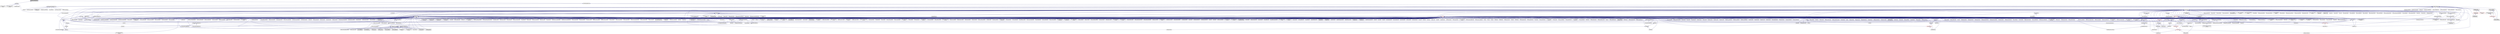 digraph "component_config_data.hpp"
{
  edge [fontname="Helvetica",fontsize="10",labelfontname="Helvetica",labelfontsize="10"];
  node [fontname="Helvetica",fontsize="10",shape=record];
  Node16 [label="component_config_data.hpp",height=0.2,width=0.4,color="black", fillcolor="grey75", style="filled", fontcolor="black"];
  Node16 -> Node17 [dir="back",color="midnightblue",fontsize="10",style="solid",fontname="Helvetica"];
  Node17 [label="traits.hpp",height=0.2,width=0.4,color="black", fillcolor="white", style="filled",URL="$d7/db8/include_2traits_8hpp.html"];
  Node17 -> Node18 [dir="back",color="midnightblue",fontsize="10",style="solid",fontname="Helvetica"];
  Node18 [label="future_range_ambiguity\l_2032.cpp",height=0.2,width=0.4,color="black", fillcolor="white", style="filled",URL="$dc/d4e/future__range__ambiguity__2032_8cpp.html"];
  Node17 -> Node19 [dir="back",color="midnightblue",fontsize="10",style="solid",fontname="Helvetica"];
  Node19 [label="unordered_map.cpp",height=0.2,width=0.4,color="black", fillcolor="white", style="filled",URL="$d1/d75/unordered__map_8cpp.html"];
  Node17 -> Node20 [dir="back",color="midnightblue",fontsize="10",style="solid",fontname="Helvetica"];
  Node20 [label="async_cb_colocated.cpp",height=0.2,width=0.4,color="black", fillcolor="white", style="filled",URL="$d7/d7f/async__cb__colocated_8cpp.html"];
  Node17 -> Node21 [dir="back",color="midnightblue",fontsize="10",style="solid",fontname="Helvetica"];
  Node21 [label="partitioned_vector\l_iter.cpp",height=0.2,width=0.4,color="black", fillcolor="white", style="filled",URL="$dc/ddf/partitioned__vector__iter_8cpp.html"];
  Node16 -> Node22 [dir="back",color="midnightblue",fontsize="10",style="solid",fontname="Helvetica"];
  Node22 [label="component_registry.hpp",height=0.2,width=0.4,color="black", fillcolor="white", style="filled",URL="$d8/dfe/component__registry_8hpp.html"];
  Node22 -> Node23 [dir="back",color="midnightblue",fontsize="10",style="solid",fontname="Helvetica"];
  Node23 [label="components.hpp",height=0.2,width=0.4,color="black", fillcolor="white", style="filled",URL="$d2/d8d/components_8hpp.html"];
  Node23 -> Node24 [dir="back",color="midnightblue",fontsize="10",style="solid",fontname="Helvetica"];
  Node24 [label="accumulator.hpp",height=0.2,width=0.4,color="black", fillcolor="white", style="filled",URL="$d4/d9d/server_2accumulator_8hpp.html"];
  Node24 -> Node25 [dir="back",color="midnightblue",fontsize="10",style="solid",fontname="Helvetica"];
  Node25 [label="accumulator.cpp",height=0.2,width=0.4,color="black", fillcolor="white", style="filled",URL="$d1/d81/accumulator_8cpp.html"];
  Node24 -> Node26 [dir="back",color="midnightblue",fontsize="10",style="solid",fontname="Helvetica"];
  Node26 [label="accumulator.hpp",height=0.2,width=0.4,color="black", fillcolor="white", style="filled",URL="$d8/d5e/accumulator_8hpp.html"];
  Node26 -> Node27 [dir="back",color="midnightblue",fontsize="10",style="solid",fontname="Helvetica"];
  Node27 [label="accumulator_client.cpp",height=0.2,width=0.4,color="black", fillcolor="white", style="filled",URL="$d7/dd0/accumulator__client_8cpp.html"];
  Node23 -> Node26 [dir="back",color="midnightblue",fontsize="10",style="solid",fontname="Helvetica"];
  Node23 -> Node28 [dir="back",color="midnightblue",fontsize="10",style="solid",fontname="Helvetica"];
  Node28 [label="template_accumulator.hpp",height=0.2,width=0.4,color="black", fillcolor="white", style="filled",URL="$d0/d3f/server_2template__accumulator_8hpp.html"];
  Node28 -> Node29 [dir="back",color="midnightblue",fontsize="10",style="solid",fontname="Helvetica"];
  Node29 [label="template_accumulator.hpp",height=0.2,width=0.4,color="black", fillcolor="white", style="filled",URL="$dd/da9/template__accumulator_8hpp.html"];
  Node29 -> Node30 [dir="back",color="midnightblue",fontsize="10",style="solid",fontname="Helvetica"];
  Node30 [label="template_accumulator\l_client.cpp",height=0.2,width=0.4,color="black", fillcolor="white", style="filled",URL="$df/d93/template__accumulator__client_8cpp.html"];
  Node23 -> Node31 [dir="back",color="midnightblue",fontsize="10",style="solid",fontname="Helvetica"];
  Node31 [label="template_function_accumulator.hpp",height=0.2,width=0.4,color="black", fillcolor="white", style="filled",URL="$d7/da6/server_2template__function__accumulator_8hpp.html"];
  Node31 -> Node32 [dir="back",color="midnightblue",fontsize="10",style="solid",fontname="Helvetica"];
  Node32 [label="template_function_accumulator.cpp",height=0.2,width=0.4,color="black", fillcolor="white", style="filled",URL="$d5/d02/template__function__accumulator_8cpp.html"];
  Node31 -> Node33 [dir="back",color="midnightblue",fontsize="10",style="solid",fontname="Helvetica"];
  Node33 [label="template_function_accumulator.hpp",height=0.2,width=0.4,color="black", fillcolor="white", style="filled",URL="$d3/de9/template__function__accumulator_8hpp.html"];
  Node33 -> Node34 [dir="back",color="midnightblue",fontsize="10",style="solid",fontname="Helvetica"];
  Node34 [label="template_function_accumulator\l_client.cpp",height=0.2,width=0.4,color="black", fillcolor="white", style="filled",URL="$d0/dc6/template__function__accumulator__client_8cpp.html"];
  Node23 -> Node29 [dir="back",color="midnightblue",fontsize="10",style="solid",fontname="Helvetica"];
  Node23 -> Node32 [dir="back",color="midnightblue",fontsize="10",style="solid",fontname="Helvetica"];
  Node23 -> Node33 [dir="back",color="midnightblue",fontsize="10",style="solid",fontname="Helvetica"];
  Node23 -> Node35 [dir="back",color="midnightblue",fontsize="10",style="solid",fontname="Helvetica"];
  Node35 [label="allgather_module.cpp",height=0.2,width=0.4,color="black", fillcolor="white", style="filled",URL="$df/de4/allgather__module_8cpp.html"];
  Node23 -> Node36 [dir="back",color="midnightblue",fontsize="10",style="solid",fontname="Helvetica"];
  Node36 [label="allgather.hpp",height=0.2,width=0.4,color="black", fillcolor="white", style="filled",URL="$d4/d4a/allgather_8hpp.html"];
  Node36 -> Node35 [dir="back",color="midnightblue",fontsize="10",style="solid",fontname="Helvetica"];
  Node36 -> Node37 [dir="back",color="midnightblue",fontsize="10",style="solid",fontname="Helvetica"];
  Node37 [label="allgather.cpp",height=0.2,width=0.4,color="black", fillcolor="white", style="filled",URL="$d7/d06/allgather_8cpp.html"];
  Node36 -> Node38 [dir="back",color="midnightblue",fontsize="10",style="solid",fontname="Helvetica"];
  Node38 [label="ag_client.cpp",height=0.2,width=0.4,color="black", fillcolor="white", style="filled",URL="$d4/d5d/ag__client_8cpp.html"];
  Node23 -> Node39 [dir="back",color="midnightblue",fontsize="10",style="solid",fontname="Helvetica"];
  Node39 [label="allgather_and_gate.hpp",height=0.2,width=0.4,color="black", fillcolor="white", style="filled",URL="$d9/dbb/allgather__and__gate_8hpp.html"];
  Node39 -> Node35 [dir="back",color="midnightblue",fontsize="10",style="solid",fontname="Helvetica"];
  Node39 -> Node40 [dir="back",color="midnightblue",fontsize="10",style="solid",fontname="Helvetica"];
  Node40 [label="allgather_and_gate.cpp",height=0.2,width=0.4,color="black", fillcolor="white", style="filled",URL="$d1/d56/allgather__and__gate_8cpp.html"];
  Node39 -> Node38 [dir="back",color="midnightblue",fontsize="10",style="solid",fontname="Helvetica"];
  Node23 -> Node41 [dir="back",color="midnightblue",fontsize="10",style="solid",fontname="Helvetica"];
  Node41 [label="cancelable_action.cpp",height=0.2,width=0.4,color="black", fillcolor="white", style="filled",URL="$d5/d0c/cancelable__action_8cpp.html"];
  Node23 -> Node42 [dir="back",color="midnightblue",fontsize="10",style="solid",fontname="Helvetica"];
  Node42 [label="cancelable_action.hpp",height=0.2,width=0.4,color="black", fillcolor="white", style="filled",URL="$d5/d4d/server_2cancelable__action_8hpp.html"];
  Node42 -> Node41 [dir="back",color="midnightblue",fontsize="10",style="solid",fontname="Helvetica"];
  Node42 -> Node43 [dir="back",color="midnightblue",fontsize="10",style="solid",fontname="Helvetica"];
  Node43 [label="cancelable_action.hpp",height=0.2,width=0.4,color="black", fillcolor="white", style="filled",URL="$d0/da3/stubs_2cancelable__action_8hpp.html"];
  Node43 -> Node44 [dir="back",color="midnightblue",fontsize="10",style="solid",fontname="Helvetica"];
  Node44 [label="cancelable_action.hpp",height=0.2,width=0.4,color="black", fillcolor="white", style="filled",URL="$d6/d28/cancelable__action_8hpp.html"];
  Node44 -> Node45 [dir="back",color="midnightblue",fontsize="10",style="solid",fontname="Helvetica"];
  Node45 [label="cancelable_action_client.cpp",height=0.2,width=0.4,color="black", fillcolor="white", style="filled",URL="$d1/db8/cancelable__action__client_8cpp.html"];
  Node23 -> Node44 [dir="back",color="midnightblue",fontsize="10",style="solid",fontname="Helvetica"];
  Node23 -> Node46 [dir="back",color="midnightblue",fontsize="10",style="solid",fontname="Helvetica"];
  Node46 [label="hello_world_component.hpp",height=0.2,width=0.4,color="black", fillcolor="white", style="filled",URL="$df/df0/hello__world__component_8hpp.html"];
  Node46 -> Node47 [dir="back",color="midnightblue",fontsize="10",style="solid",fontname="Helvetica"];
  Node47 [label="hello_world_client.cpp",height=0.2,width=0.4,color="black", fillcolor="white", style="filled",URL="$d5/da6/hello__world__client_8cpp.html"];
  Node46 -> Node48 [dir="back",color="midnightblue",fontsize="10",style="solid",fontname="Helvetica"];
  Node48 [label="hello_world_component.cpp",height=0.2,width=0.4,color="black", fillcolor="white", style="filled",URL="$d8/daa/hello__world__component_8cpp.html"];
  Node23 -> Node49 [dir="back",color="midnightblue",fontsize="10",style="solid",fontname="Helvetica"];
  Node49 [label="row.hpp",height=0.2,width=0.4,color="black", fillcolor="white", style="filled",URL="$de/d74/server_2row_8hpp.html"];
  Node49 -> Node50 [dir="back",color="midnightblue",fontsize="10",style="solid",fontname="Helvetica"];
  Node50 [label="row.hpp",height=0.2,width=0.4,color="black", fillcolor="white", style="filled",URL="$dc/d69/row_8hpp.html"];
  Node50 -> Node51 [dir="back",color="midnightblue",fontsize="10",style="solid",fontname="Helvetica"];
  Node51 [label="grid.hpp",height=0.2,width=0.4,color="black", fillcolor="white", style="filled",URL="$dc/d8a/grid_8hpp.html"];
  Node51 -> Node52 [dir="back",color="midnightblue",fontsize="10",style="solid",fontname="Helvetica"];
  Node52 [label="jacobi.cpp",height=0.2,width=0.4,color="black", fillcolor="white", style="filled",URL="$d2/d27/jacobi_8cpp.html"];
  Node51 -> Node53 [dir="back",color="midnightblue",fontsize="10",style="solid",fontname="Helvetica"];
  Node53 [label="solver.hpp",height=0.2,width=0.4,color="black", fillcolor="white", style="filled",URL="$db/d9a/server_2solver_8hpp.html"];
  Node53 -> Node54 [dir="back",color="midnightblue",fontsize="10",style="solid",fontname="Helvetica"];
  Node54 [label="solver.hpp",height=0.2,width=0.4,color="black", fillcolor="white", style="filled",URL="$d2/d1c/solver_8hpp.html"];
  Node54 -> Node52 [dir="back",color="midnightblue",fontsize="10",style="solid",fontname="Helvetica"];
  Node53 -> Node55 [dir="back",color="midnightblue",fontsize="10",style="solid",fontname="Helvetica"];
  Node55 [label="solver.cpp",height=0.2,width=0.4,color="black", fillcolor="white", style="filled",URL="$d6/d94/solver_8cpp.html"];
  Node51 -> Node54 [dir="back",color="midnightblue",fontsize="10",style="solid",fontname="Helvetica"];
  Node51 -> Node56 [dir="back",color="midnightblue",fontsize="10",style="solid",fontname="Helvetica"];
  Node56 [label="grid.cpp",height=0.2,width=0.4,color="black", fillcolor="white", style="filled",URL="$d6/d1b/jacobi__component_2grid_8cpp.html"];
  Node50 -> Node57 [dir="back",color="midnightblue",fontsize="10",style="solid",fontname="Helvetica"];
  Node57 [label="stencil_iterator.hpp",height=0.2,width=0.4,color="black", fillcolor="white", style="filled",URL="$dc/d5c/server_2stencil__iterator_8hpp.html"];
  Node57 -> Node53 [dir="back",color="midnightblue",fontsize="10",style="solid",fontname="Helvetica"];
  Node57 -> Node58 [dir="back",color="midnightblue",fontsize="10",style="solid",fontname="Helvetica"];
  Node58 [label="stencil_iterator.cpp",height=0.2,width=0.4,color="black", fillcolor="white", style="filled",URL="$d6/de1/server_2stencil__iterator_8cpp.html"];
  Node57 -> Node59 [dir="back",color="midnightblue",fontsize="10",style="solid",fontname="Helvetica"];
  Node59 [label="stencil_iterator.cpp",height=0.2,width=0.4,color="black", fillcolor="white", style="filled",URL="$d7/d71/stencil__iterator_8cpp.html"];
  Node50 -> Node56 [dir="back",color="midnightblue",fontsize="10",style="solid",fontname="Helvetica"];
  Node49 -> Node60 [dir="back",color="midnightblue",fontsize="10",style="solid",fontname="Helvetica"];
  Node60 [label="row.cpp",height=0.2,width=0.4,color="black", fillcolor="white", style="filled",URL="$d3/d86/server_2row_8cpp.html"];
  Node23 -> Node57 [dir="back",color="midnightblue",fontsize="10",style="solid",fontname="Helvetica"];
  Node23 -> Node53 [dir="back",color="midnightblue",fontsize="10",style="solid",fontname="Helvetica"];
  Node23 -> Node61 [dir="back",color="midnightblue",fontsize="10",style="solid",fontname="Helvetica"];
  Node61 [label="jacobi_component.cpp",height=0.2,width=0.4,color="black", fillcolor="white", style="filled",URL="$d1/d25/jacobi__component_8cpp.html"];
  Node23 -> Node62 [dir="back",color="midnightblue",fontsize="10",style="solid",fontname="Helvetica"];
  Node62 [label="nqueen.hpp",height=0.2,width=0.4,color="black", fillcolor="white", style="filled",URL="$de/d58/server_2nqueen_8hpp.html"];
  Node62 -> Node63 [dir="back",color="midnightblue",fontsize="10",style="solid",fontname="Helvetica"];
  Node63 [label="nqueen.cpp",height=0.2,width=0.4,color="black", fillcolor="white", style="filled",URL="$db/dca/nqueen_8cpp.html"];
  Node62 -> Node64 [dir="back",color="midnightblue",fontsize="10",style="solid",fontname="Helvetica"];
  Node64 [label="nqueen.hpp",height=0.2,width=0.4,color="black", fillcolor="white", style="filled",URL="$da/dfd/stubs_2nqueen_8hpp.html"];
  Node64 -> Node65 [dir="back",color="midnightblue",fontsize="10",style="solid",fontname="Helvetica"];
  Node65 [label="nqueen.hpp",height=0.2,width=0.4,color="black", fillcolor="white", style="filled",URL="$d0/d07/nqueen_8hpp.html"];
  Node65 -> Node66 [dir="back",color="midnightblue",fontsize="10",style="solid",fontname="Helvetica"];
  Node66 [label="nqueen_client.cpp",height=0.2,width=0.4,color="black", fillcolor="white", style="filled",URL="$d3/d5e/nqueen__client_8cpp.html"];
  Node23 -> Node67 [dir="back",color="midnightblue",fontsize="10",style="solid",fontname="Helvetica"];
  Node67 [label="sine.cpp",height=0.2,width=0.4,color="black", fillcolor="white", style="filled",URL="$d3/d0d/server_2sine_8cpp.html"];
  Node23 -> Node68 [dir="back",color="midnightblue",fontsize="10",style="solid",fontname="Helvetica"];
  Node68 [label="component_ctors.cpp",height=0.2,width=0.4,color="black", fillcolor="white", style="filled",URL="$d3/d2a/component__ctors_8cpp.html"];
  Node23 -> Node69 [dir="back",color="midnightblue",fontsize="10",style="solid",fontname="Helvetica"];
  Node69 [label="component_in_executable.cpp",height=0.2,width=0.4,color="black", fillcolor="white", style="filled",URL="$d8/d4b/component__in__executable_8cpp.html"];
  Node23 -> Node70 [dir="back",color="midnightblue",fontsize="10",style="solid",fontname="Helvetica"];
  Node70 [label="component_inheritance.cpp",height=0.2,width=0.4,color="black", fillcolor="white", style="filled",URL="$d8/d55/component__inheritance_8cpp.html"];
  Node23 -> Node71 [dir="back",color="midnightblue",fontsize="10",style="solid",fontname="Helvetica"];
  Node71 [label="component_with_executor.cpp",height=0.2,width=0.4,color="black", fillcolor="white", style="filled",URL="$d4/d20/component__with__executor_8cpp.html"];
  Node23 -> Node72 [dir="back",color="midnightblue",fontsize="10",style="solid",fontname="Helvetica"];
  Node72 [label="factorial.cpp",height=0.2,width=0.4,color="black", fillcolor="white", style="filled",URL="$d9/d00/factorial_8cpp.html"];
  Node23 -> Node73 [dir="back",color="midnightblue",fontsize="10",style="solid",fontname="Helvetica"];
  Node73 [label="hello_world.cpp",height=0.2,width=0.4,color="black", fillcolor="white", style="filled",URL="$d0/d67/hello__world_8cpp.html"];
  Node23 -> Node74 [dir="back",color="midnightblue",fontsize="10",style="solid",fontname="Helvetica"];
  Node74 [label="latch_local.cpp",height=0.2,width=0.4,color="black", fillcolor="white", style="filled",URL="$dd/dd3/latch__local_8cpp.html"];
  Node23 -> Node75 [dir="back",color="midnightblue",fontsize="10",style="solid",fontname="Helvetica"];
  Node75 [label="latch_remote.cpp",height=0.2,width=0.4,color="black", fillcolor="white", style="filled",URL="$df/d59/latch__remote_8cpp.html"];
  Node23 -> Node76 [dir="back",color="midnightblue",fontsize="10",style="solid",fontname="Helvetica"];
  Node76 [label="pingpong.cpp",height=0.2,width=0.4,color="black", fillcolor="white", style="filled",URL="$dd/d4d/pingpong_8cpp.html"];
  Node23 -> Node77 [dir="back",color="midnightblue",fontsize="10",style="solid",fontname="Helvetica"];
  Node77 [label="random_mem_access.hpp",height=0.2,width=0.4,color="black", fillcolor="white", style="filled",URL="$d0/d19/server_2random__mem__access_8hpp.html"];
  Node77 -> Node78 [dir="back",color="midnightblue",fontsize="10",style="solid",fontname="Helvetica"];
  Node78 [label="random_mem_access.cpp",height=0.2,width=0.4,color="black", fillcolor="white", style="filled",URL="$d1/d51/random__mem__access_8cpp.html"];
  Node77 -> Node79 [dir="back",color="midnightblue",fontsize="10",style="solid",fontname="Helvetica"];
  Node79 [label="random_mem_access.hpp",height=0.2,width=0.4,color="black", fillcolor="white", style="filled",URL="$d3/d32/stubs_2random__mem__access_8hpp.html"];
  Node79 -> Node80 [dir="back",color="midnightblue",fontsize="10",style="solid",fontname="Helvetica"];
  Node80 [label="random_mem_access.hpp",height=0.2,width=0.4,color="black", fillcolor="white", style="filled",URL="$db/de8/random__mem__access_8hpp.html"];
  Node80 -> Node81 [dir="back",color="midnightblue",fontsize="10",style="solid",fontname="Helvetica"];
  Node81 [label="random_mem_access_client.cpp",height=0.2,width=0.4,color="black", fillcolor="white", style="filled",URL="$df/d1b/random__mem__access__client_8cpp.html"];
  Node23 -> Node82 [dir="back",color="midnightblue",fontsize="10",style="solid",fontname="Helvetica"];
  Node82 [label="sheneos_compare.cpp",height=0.2,width=0.4,color="black", fillcolor="white", style="filled",URL="$dc/d11/sheneos__compare_8cpp.html"];
  Node23 -> Node83 [dir="back",color="midnightblue",fontsize="10",style="solid",fontname="Helvetica"];
  Node83 [label="throttle.hpp",height=0.2,width=0.4,color="black", fillcolor="white", style="filled",URL="$db/dc9/server_2throttle_8hpp.html"];
  Node83 -> Node84 [dir="back",color="midnightblue",fontsize="10",style="solid",fontname="Helvetica"];
  Node84 [label="throttle.cpp",height=0.2,width=0.4,color="black", fillcolor="white", style="filled",URL="$de/d56/server_2throttle_8cpp.html"];
  Node83 -> Node85 [dir="back",color="midnightblue",fontsize="10",style="solid",fontname="Helvetica"];
  Node85 [label="throttle.hpp",height=0.2,width=0.4,color="black", fillcolor="white", style="filled",URL="$d5/dec/stubs_2throttle_8hpp.html"];
  Node85 -> Node86 [dir="back",color="midnightblue",fontsize="10",style="solid",fontname="Helvetica"];
  Node86 [label="throttle.hpp",height=0.2,width=0.4,color="black", fillcolor="white", style="filled",URL="$d2/d2e/throttle_8hpp.html"];
  Node86 -> Node87 [dir="back",color="midnightblue",fontsize="10",style="solid",fontname="Helvetica"];
  Node87 [label="throttle.cpp",height=0.2,width=0.4,color="black", fillcolor="white", style="filled",URL="$db/d02/throttle_8cpp.html"];
  Node86 -> Node88 [dir="back",color="midnightblue",fontsize="10",style="solid",fontname="Helvetica"];
  Node88 [label="throttle_client.cpp",height=0.2,width=0.4,color="black", fillcolor="white", style="filled",URL="$d0/db7/throttle__client_8cpp.html"];
  Node23 -> Node88 [dir="back",color="midnightblue",fontsize="10",style="solid",fontname="Helvetica"];
  Node23 -> Node89 [dir="back",color="midnightblue",fontsize="10",style="solid",fontname="Helvetica"];
  Node89 [label="simple_central_tuplespace.hpp",height=0.2,width=0.4,color="black", fillcolor="white", style="filled",URL="$db/d69/server_2simple__central__tuplespace_8hpp.html"];
  Node89 -> Node90 [dir="back",color="midnightblue",fontsize="10",style="solid",fontname="Helvetica"];
  Node90 [label="simple_central_tuplespace.cpp",height=0.2,width=0.4,color="black", fillcolor="white", style="filled",URL="$d3/dec/simple__central__tuplespace_8cpp.html"];
  Node89 -> Node91 [dir="back",color="midnightblue",fontsize="10",style="solid",fontname="Helvetica"];
  Node91 [label="simple_central_tuplespace.hpp",height=0.2,width=0.4,color="black", fillcolor="white", style="filled",URL="$d0/d4b/stubs_2simple__central__tuplespace_8hpp.html"];
  Node91 -> Node92 [dir="back",color="midnightblue",fontsize="10",style="solid",fontname="Helvetica"];
  Node92 [label="simple_central_tuplespace.hpp",height=0.2,width=0.4,color="black", fillcolor="white", style="filled",URL="$d5/ddd/simple__central__tuplespace_8hpp.html"];
  Node92 -> Node93 [dir="back",color="midnightblue",fontsize="10",style="solid",fontname="Helvetica"];
  Node93 [label="simple_central_tuplespace\l_client.cpp",height=0.2,width=0.4,color="black", fillcolor="white", style="filled",URL="$d1/d7b/simple__central__tuplespace__client_8cpp.html"];
  Node23 -> Node94 [dir="back",color="midnightblue",fontsize="10",style="solid",fontname="Helvetica"];
  Node94 [label="tuples_warehouse.hpp",height=0.2,width=0.4,color="black", fillcolor="white", style="filled",URL="$da/de6/tuples__warehouse_8hpp.html"];
  Node94 -> Node89 [dir="back",color="midnightblue",fontsize="10",style="solid",fontname="Helvetica"];
  Node23 -> Node92 [dir="back",color="midnightblue",fontsize="10",style="solid",fontname="Helvetica"];
  Node23 -> Node95 [dir="back",color="midnightblue",fontsize="10",style="solid",fontname="Helvetica"];
  Node95 [label="iostreams.hpp",height=0.2,width=0.4,color="black", fillcolor="white", style="filled",URL="$de/d22/iostreams_8hpp.html"];
  Node95 -> Node37 [dir="back",color="midnightblue",fontsize="10",style="solid",fontname="Helvetica"];
  Node95 -> Node40 [dir="back",color="midnightblue",fontsize="10",style="solid",fontname="Helvetica"];
  Node95 -> Node96 [dir="back",color="midnightblue",fontsize="10",style="solid",fontname="Helvetica"];
  Node96 [label="async_io_action.cpp",height=0.2,width=0.4,color="black", fillcolor="white", style="filled",URL="$d3/df5/async__io__action_8cpp.html"];
  Node95 -> Node97 [dir="back",color="midnightblue",fontsize="10",style="solid",fontname="Helvetica"];
  Node97 [label="async_io_external.cpp",height=0.2,width=0.4,color="black", fillcolor="white", style="filled",URL="$da/d9a/async__io__external_8cpp.html"];
  Node95 -> Node98 [dir="back",color="midnightblue",fontsize="10",style="solid",fontname="Helvetica"];
  Node98 [label="async_io_low_level.cpp",height=0.2,width=0.4,color="black", fillcolor="white", style="filled",URL="$dc/d10/async__io__low__level_8cpp.html"];
  Node95 -> Node99 [dir="back",color="midnightblue",fontsize="10",style="solid",fontname="Helvetica"];
  Node99 [label="async_io_simple.cpp",height=0.2,width=0.4,color="black", fillcolor="white", style="filled",URL="$da/db7/async__io__simple_8cpp.html"];
  Node95 -> Node100 [dir="back",color="midnightblue",fontsize="10",style="solid",fontname="Helvetica"];
  Node100 [label="os_thread_num.cpp",height=0.2,width=0.4,color="black", fillcolor="white", style="filled",URL="$d2/dfb/os__thread__num_8cpp.html"];
  Node95 -> Node101 [dir="back",color="midnightblue",fontsize="10",style="solid",fontname="Helvetica"];
  Node101 [label="rnd_future_reduce.cpp",height=0.2,width=0.4,color="black", fillcolor="white", style="filled",URL="$d1/db5/rnd__future__reduce_8cpp.html"];
  Node95 -> Node102 [dir="back",color="midnightblue",fontsize="10",style="solid",fontname="Helvetica"];
  Node102 [label="heartbeat_console.cpp",height=0.2,width=0.4,color="black", fillcolor="white", style="filled",URL="$da/de8/heartbeat__console_8cpp.html"];
  Node95 -> Node48 [dir="back",color="midnightblue",fontsize="10",style="solid",fontname="Helvetica"];
  Node95 -> Node52 [dir="back",color="midnightblue",fontsize="10",style="solid",fontname="Helvetica"];
  Node95 -> Node57 [dir="back",color="midnightblue",fontsize="10",style="solid",fontname="Helvetica"];
  Node95 -> Node56 [dir="back",color="midnightblue",fontsize="10",style="solid",fontname="Helvetica"];
  Node95 -> Node103 [dir="back",color="midnightblue",fontsize="10",style="solid",fontname="Helvetica"];
  Node103 [label="access_counter_set.cpp",height=0.2,width=0.4,color="black", fillcolor="white", style="filled",URL="$dc/d52/access__counter__set_8cpp.html"];
  Node95 -> Node104 [dir="back",color="midnightblue",fontsize="10",style="solid",fontname="Helvetica"];
  Node104 [label="1d_wave_equation.cpp",height=0.2,width=0.4,color="black", fillcolor="white", style="filled",URL="$da/dab/1d__wave__equation_8cpp.html"];
  Node95 -> Node105 [dir="back",color="midnightblue",fontsize="10",style="solid",fontname="Helvetica"];
  Node105 [label="allow_unknown_options.cpp",height=0.2,width=0.4,color="black", fillcolor="white", style="filled",URL="$d9/dc9/allow__unknown__options_8cpp.html"];
  Node95 -> Node106 [dir="back",color="midnightblue",fontsize="10",style="solid",fontname="Helvetica"];
  Node106 [label="command_line_handling.cpp",height=0.2,width=0.4,color="black", fillcolor="white", style="filled",URL="$d4/d05/examples_2quickstart_2command__line__handling_8cpp.html"];
  Node95 -> Node68 [dir="back",color="midnightblue",fontsize="10",style="solid",fontname="Helvetica"];
  Node95 -> Node69 [dir="back",color="midnightblue",fontsize="10",style="solid",fontname="Helvetica"];
  Node95 -> Node70 [dir="back",color="midnightblue",fontsize="10",style="solid",fontname="Helvetica"];
  Node95 -> Node71 [dir="back",color="midnightblue",fontsize="10",style="solid",fontname="Helvetica"];
  Node95 -> Node107 [dir="back",color="midnightblue",fontsize="10",style="solid",fontname="Helvetica"];
  Node107 [label="customize_async.cpp",height=0.2,width=0.4,color="black", fillcolor="white", style="filled",URL="$d0/d82/customize__async_8cpp.html"];
  Node95 -> Node108 [dir="back",color="midnightblue",fontsize="10",style="solid",fontname="Helvetica"];
  Node108 [label="enumerate_threads.cpp",height=0.2,width=0.4,color="black", fillcolor="white", style="filled",URL="$d3/dd4/enumerate__threads_8cpp.html"];
  Node95 -> Node109 [dir="back",color="midnightblue",fontsize="10",style="solid",fontname="Helvetica"];
  Node109 [label="error_handling.cpp",height=0.2,width=0.4,color="black", fillcolor="white", style="filled",URL="$d9/d96/error__handling_8cpp.html"];
  Node95 -> Node110 [dir="back",color="midnightblue",fontsize="10",style="solid",fontname="Helvetica"];
  Node110 [label="event_synchronization.cpp",height=0.2,width=0.4,color="black", fillcolor="white", style="filled",URL="$d0/d35/event__synchronization_8cpp.html"];
  Node95 -> Node111 [dir="back",color="midnightblue",fontsize="10",style="solid",fontname="Helvetica"];
  Node111 [label="fractals.cpp",height=0.2,width=0.4,color="black", fillcolor="white", style="filled",URL="$d8/d58/fractals_8cpp.html"];
  Node95 -> Node112 [dir="back",color="midnightblue",fontsize="10",style="solid",fontname="Helvetica"];
  Node112 [label="fractals_executor.cpp",height=0.2,width=0.4,color="black", fillcolor="white", style="filled",URL="$d9/da9/fractals__executor_8cpp.html"];
  Node95 -> Node73 [dir="back",color="midnightblue",fontsize="10",style="solid",fontname="Helvetica"];
  Node95 -> Node113 [dir="back",color="midnightblue",fontsize="10",style="solid",fontname="Helvetica"];
  Node113 [label="interval_timer.cpp",height=0.2,width=0.4,color="black", fillcolor="white", style="filled",URL="$de/df1/examples_2quickstart_2interval__timer_8cpp.html"];
  Node95 -> Node114 [dir="back",color="midnightblue",fontsize="10",style="solid",fontname="Helvetica"];
  Node114 [label="local_channel.cpp",height=0.2,width=0.4,color="black", fillcolor="white", style="filled",URL="$d0/d3e/local__channel_8cpp.html"];
  Node95 -> Node76 [dir="back",color="midnightblue",fontsize="10",style="solid",fontname="Helvetica"];
  Node95 -> Node115 [dir="back",color="midnightblue",fontsize="10",style="solid",fontname="Helvetica"];
  Node115 [label="shared_mutex.cpp",height=0.2,width=0.4,color="black", fillcolor="white", style="filled",URL="$da/d0b/shared__mutex_8cpp.html"];
  Node95 -> Node116 [dir="back",color="midnightblue",fontsize="10",style="solid",fontname="Helvetica"];
  Node116 [label="sierpinski.cpp",height=0.2,width=0.4,color="black", fillcolor="white", style="filled",URL="$d3/d7e/sierpinski_8cpp.html"];
  Node95 -> Node117 [dir="back",color="midnightblue",fontsize="10",style="solid",fontname="Helvetica"];
  Node117 [label="simple_future_continuation.cpp",height=0.2,width=0.4,color="black", fillcolor="white", style="filled",URL="$d8/d3c/simple__future__continuation_8cpp.html"];
  Node95 -> Node118 [dir="back",color="midnightblue",fontsize="10",style="solid",fontname="Helvetica"];
  Node118 [label="simplest_hello_world.cpp",height=0.2,width=0.4,color="black", fillcolor="white", style="filled",URL="$d7/ddc/simplest__hello__world_8cpp.html"];
  Node95 -> Node119 [dir="back",color="midnightblue",fontsize="10",style="solid",fontname="Helvetica"];
  Node119 [label="sort_by_key_demo.cpp",height=0.2,width=0.4,color="black", fillcolor="white", style="filled",URL="$da/d20/sort__by__key__demo_8cpp.html"];
  Node95 -> Node120 [dir="back",color="midnightblue",fontsize="10",style="solid",fontname="Helvetica"];
  Node120 [label="timed_futures.cpp",height=0.2,width=0.4,color="black", fillcolor="white", style="filled",URL="$d6/d8d/timed__futures_8cpp.html"];
  Node95 -> Node121 [dir="back",color="midnightblue",fontsize="10",style="solid",fontname="Helvetica"];
  Node121 [label="vector_counting_dotproduct.cpp",height=0.2,width=0.4,color="black", fillcolor="white", style="filled",URL="$df/de9/vector__counting__dotproduct_8cpp.html"];
  Node95 -> Node122 [dir="back",color="midnightblue",fontsize="10",style="solid",fontname="Helvetica"];
  Node122 [label="vector_zip_dotproduct.cpp",height=0.2,width=0.4,color="black", fillcolor="white", style="filled",URL="$dc/d18/vector__zip__dotproduct_8cpp.html"];
  Node95 -> Node123 [dir="back",color="midnightblue",fontsize="10",style="solid",fontname="Helvetica"];
  Node123 [label="oversubscribing_resource\l_partitioner.cpp",height=0.2,width=0.4,color="black", fillcolor="white", style="filled",URL="$dd/dee/oversubscribing__resource__partitioner_8cpp.html"];
  Node95 -> Node124 [dir="back",color="midnightblue",fontsize="10",style="solid",fontname="Helvetica"];
  Node124 [label="simple_resource_partitioner.cpp",height=0.2,width=0.4,color="black", fillcolor="white", style="filled",URL="$d5/df9/simple__resource__partitioner_8cpp.html"];
  Node95 -> Node125 [dir="back",color="midnightblue",fontsize="10",style="solid",fontname="Helvetica"];
  Node125 [label="thread_aware_timer.cpp",height=0.2,width=0.4,color="black", fillcolor="white", style="filled",URL="$df/d11/examples_2thread__aware__timer_2thread__aware__timer_8cpp.html"];
  Node95 -> Node93 [dir="back",color="midnightblue",fontsize="10",style="solid",fontname="Helvetica"];
  Node95 -> Node126 [dir="back",color="midnightblue",fontsize="10",style="solid",fontname="Helvetica"];
  Node126 [label="foreach_scaling.cpp",height=0.2,width=0.4,color="black", fillcolor="white", style="filled",URL="$d4/d94/foreach__scaling_8cpp.html"];
  Node95 -> Node127 [dir="back",color="midnightblue",fontsize="10",style="solid",fontname="Helvetica"];
  Node127 [label="future_overhead.cpp",height=0.2,width=0.4,color="black", fillcolor="white", style="filled",URL="$d3/d79/future__overhead_8cpp.html"];
  Node95 -> Node128 [dir="back",color="midnightblue",fontsize="10",style="solid",fontname="Helvetica"];
  Node128 [label="hpx_heterogeneous_timed\l_task_spawn.cpp",height=0.2,width=0.4,color="black", fillcolor="white", style="filled",URL="$dd/d27/hpx__heterogeneous__timed__task__spawn_8cpp.html"];
  Node95 -> Node129 [dir="back",color="midnightblue",fontsize="10",style="solid",fontname="Helvetica"];
  Node129 [label="hpx_homogeneous_timed\l_task_spawn_executors.cpp",height=0.2,width=0.4,color="black", fillcolor="white", style="filled",URL="$d1/d3b/hpx__homogeneous__timed__task__spawn__executors_8cpp.html"];
  Node95 -> Node130 [dir="back",color="midnightblue",fontsize="10",style="solid",fontname="Helvetica"];
  Node130 [label="parent_vs_child_stealing.cpp",height=0.2,width=0.4,color="black", fillcolor="white", style="filled",URL="$d2/d07/parent__vs__child__stealing_8cpp.html"];
  Node95 -> Node131 [dir="back",color="midnightblue",fontsize="10",style="solid",fontname="Helvetica"];
  Node131 [label="partitioned_vector\l_foreach.cpp",height=0.2,width=0.4,color="black", fillcolor="white", style="filled",URL="$df/d5f/partitioned__vector__foreach_8cpp.html"];
  Node95 -> Node132 [dir="back",color="midnightblue",fontsize="10",style="solid",fontname="Helvetica"];
  Node132 [label="serialization_overhead.cpp",height=0.2,width=0.4,color="black", fillcolor="white", style="filled",URL="$d3/df8/serialization__overhead_8cpp.html"];
  Node95 -> Node133 [dir="back",color="midnightblue",fontsize="10",style="solid",fontname="Helvetica"];
  Node133 [label="sizeof.cpp",height=0.2,width=0.4,color="black", fillcolor="white", style="filled",URL="$d3/d0f/sizeof_8cpp.html"];
  Node95 -> Node134 [dir="back",color="midnightblue",fontsize="10",style="solid",fontname="Helvetica"];
  Node134 [label="skynet.cpp",height=0.2,width=0.4,color="black", fillcolor="white", style="filled",URL="$d0/dc3/skynet_8cpp.html"];
  Node95 -> Node135 [dir="back",color="midnightblue",fontsize="10",style="solid",fontname="Helvetica"];
  Node135 [label="spinlock_overhead1.cpp",height=0.2,width=0.4,color="black", fillcolor="white", style="filled",URL="$d0/d32/spinlock__overhead1_8cpp.html"];
  Node95 -> Node136 [dir="back",color="midnightblue",fontsize="10",style="solid",fontname="Helvetica"];
  Node136 [label="spinlock_overhead2.cpp",height=0.2,width=0.4,color="black", fillcolor="white", style="filled",URL="$de/d55/spinlock__overhead2_8cpp.html"];
  Node95 -> Node137 [dir="back",color="midnightblue",fontsize="10",style="solid",fontname="Helvetica"];
  Node137 [label="stencil3_iterators.cpp",height=0.2,width=0.4,color="black", fillcolor="white", style="filled",URL="$db/d9e/stencil3__iterators_8cpp.html"];
  Node95 -> Node138 [dir="back",color="midnightblue",fontsize="10",style="solid",fontname="Helvetica"];
  Node138 [label="stream.cpp",height=0.2,width=0.4,color="black", fillcolor="white", style="filled",URL="$da/d5f/stream_8cpp.html"];
  Node95 -> Node139 [dir="back",color="midnightblue",fontsize="10",style="solid",fontname="Helvetica"];
  Node139 [label="transform_reduce_binary\l_scaling.cpp",height=0.2,width=0.4,color="black", fillcolor="white", style="filled",URL="$d1/dae/transform__reduce__binary__scaling_8cpp.html"];
  Node95 -> Node140 [dir="back",color="midnightblue",fontsize="10",style="solid",fontname="Helvetica"];
  Node140 [label="transform_reduce_scaling.cpp",height=0.2,width=0.4,color="black", fillcolor="white", style="filled",URL="$db/d2a/transform__reduce__scaling_8cpp.html"];
  Node95 -> Node141 [dir="back",color="midnightblue",fontsize="10",style="solid",fontname="Helvetica"];
  Node141 [label="wait_all_timings.cpp",height=0.2,width=0.4,color="black", fillcolor="white", style="filled",URL="$d5/da1/wait__all__timings_8cpp.html"];
  Node95 -> Node142 [dir="back",color="midnightblue",fontsize="10",style="solid",fontname="Helvetica"];
  Node142 [label="minmax_element_performance.cpp",height=0.2,width=0.4,color="black", fillcolor="white", style="filled",URL="$d9/d93/minmax__element__performance_8cpp.html"];
  Node95 -> Node143 [dir="back",color="midnightblue",fontsize="10",style="solid",fontname="Helvetica"];
  Node143 [label="osu_bcast.cpp",height=0.2,width=0.4,color="black", fillcolor="white", style="filled",URL="$d3/dca/osu__bcast_8cpp.html"];
  Node95 -> Node144 [dir="back",color="midnightblue",fontsize="10",style="solid",fontname="Helvetica"];
  Node144 [label="osu_bibw.cpp",height=0.2,width=0.4,color="black", fillcolor="white", style="filled",URL="$d2/d04/osu__bibw_8cpp.html"];
  Node95 -> Node145 [dir="back",color="midnightblue",fontsize="10",style="solid",fontname="Helvetica"];
  Node145 [label="osu_bw.cpp",height=0.2,width=0.4,color="black", fillcolor="white", style="filled",URL="$d4/d20/osu__bw_8cpp.html"];
  Node95 -> Node146 [dir="back",color="midnightblue",fontsize="10",style="solid",fontname="Helvetica"];
  Node146 [label="osu_latency.cpp",height=0.2,width=0.4,color="black", fillcolor="white", style="filled",URL="$df/d58/osu__latency_8cpp.html"];
  Node95 -> Node147 [dir="back",color="midnightblue",fontsize="10",style="solid",fontname="Helvetica"];
  Node147 [label="osu_multi_lat.cpp",height=0.2,width=0.4,color="black", fillcolor="white", style="filled",URL="$d7/d91/osu__multi__lat_8cpp.html"];
  Node95 -> Node148 [dir="back",color="midnightblue",fontsize="10",style="solid",fontname="Helvetica"];
  Node148 [label="osu_scatter.cpp",height=0.2,width=0.4,color="black", fillcolor="white", style="filled",URL="$d4/d4c/osu__scatter_8cpp.html"];
  Node95 -> Node149 [dir="back",color="midnightblue",fontsize="10",style="solid",fontname="Helvetica"];
  Node149 [label="pingpong_performance.cpp",height=0.2,width=0.4,color="black", fillcolor="white", style="filled",URL="$de/d03/pingpong__performance_8cpp.html"];
  Node95 -> Node150 [dir="back",color="midnightblue",fontsize="10",style="solid",fontname="Helvetica"];
  Node150 [label="plain_action_1330.cpp",height=0.2,width=0.4,color="black", fillcolor="white", style="filled",URL="$d4/def/plain__action__1330_8cpp.html"];
  Node95 -> Node151 [dir="back",color="midnightblue",fontsize="10",style="solid",fontname="Helvetica"];
  Node151 [label="client_1950.cpp",height=0.2,width=0.4,color="black", fillcolor="white", style="filled",URL="$d0/d79/client__1950_8cpp.html"];
  Node95 -> Node152 [dir="back",color="midnightblue",fontsize="10",style="solid",fontname="Helvetica"];
  Node152 [label="lost_output_2236.cpp",height=0.2,width=0.4,color="black", fillcolor="white", style="filled",URL="$db/dd0/lost__output__2236_8cpp.html"];
  Node95 -> Node153 [dir="back",color="midnightblue",fontsize="10",style="solid",fontname="Helvetica"];
  Node153 [label="no_output_1173.cpp",height=0.2,width=0.4,color="black", fillcolor="white", style="filled",URL="$de/d67/no__output__1173_8cpp.html"];
  Node95 -> Node154 [dir="back",color="midnightblue",fontsize="10",style="solid",fontname="Helvetica"];
  Node154 [label="dataflow_future_swap.cpp",height=0.2,width=0.4,color="black", fillcolor="white", style="filled",URL="$dc/d8c/dataflow__future__swap_8cpp.html"];
  Node95 -> Node155 [dir="back",color="midnightblue",fontsize="10",style="solid",fontname="Helvetica"];
  Node155 [label="dataflow_future_swap2.cpp",height=0.2,width=0.4,color="black", fillcolor="white", style="filled",URL="$d1/db3/dataflow__future__swap2_8cpp.html"];
  Node95 -> Node156 [dir="back",color="midnightblue",fontsize="10",style="solid",fontname="Helvetica"];
  Node156 [label="promise_1620.cpp",height=0.2,width=0.4,color="black", fillcolor="white", style="filled",URL="$d2/d67/promise__1620_8cpp.html"];
  Node95 -> Node157 [dir="back",color="midnightblue",fontsize="10",style="solid",fontname="Helvetica"];
  Node157 [label="wait_all_hang_1946.cpp",height=0.2,width=0.4,color="black", fillcolor="white", style="filled",URL="$d5/d69/wait__all__hang__1946_8cpp.html"];
  Node95 -> Node158 [dir="back",color="midnightblue",fontsize="10",style="solid",fontname="Helvetica"];
  Node158 [label="function_argument.cpp",height=0.2,width=0.4,color="black", fillcolor="white", style="filled",URL="$db/da3/function__argument_8cpp.html"];
  Node95 -> Node159 [dir="back",color="midnightblue",fontsize="10",style="solid",fontname="Helvetica"];
  Node159 [label="function_serialization\l_728.cpp",height=0.2,width=0.4,color="black", fillcolor="white", style="filled",URL="$d8/db1/function__serialization__728_8cpp.html"];
  Node95 -> Node160 [dir="back",color="midnightblue",fontsize="10",style="solid",fontname="Helvetica"];
  Node160 [label="managed_refcnt_checker.cpp",height=0.2,width=0.4,color="black", fillcolor="white", style="filled",URL="$d7/d11/server_2managed__refcnt__checker_8cpp.html"];
  Node95 -> Node161 [dir="back",color="midnightblue",fontsize="10",style="solid",fontname="Helvetica"];
  Node161 [label="simple_refcnt_checker.cpp",height=0.2,width=0.4,color="black", fillcolor="white", style="filled",URL="$d7/d14/server_2simple__refcnt__checker_8cpp.html"];
  Node95 -> Node162 [dir="back",color="midnightblue",fontsize="10",style="solid",fontname="Helvetica"];
  Node162 [label="credit_exhaustion.cpp",height=0.2,width=0.4,color="black", fillcolor="white", style="filled",URL="$d6/d80/credit__exhaustion_8cpp.html"];
  Node95 -> Node163 [dir="back",color="midnightblue",fontsize="10",style="solid",fontname="Helvetica"];
  Node163 [label="local_address_rebind.cpp",height=0.2,width=0.4,color="black", fillcolor="white", style="filled",URL="$d1/d4f/local__address__rebind_8cpp.html"];
  Node95 -> Node164 [dir="back",color="midnightblue",fontsize="10",style="solid",fontname="Helvetica"];
  Node164 [label="local_embedded_ref\l_to_local_object.cpp",height=0.2,width=0.4,color="black", fillcolor="white", style="filled",URL="$d6/d54/local__embedded__ref__to__local__object_8cpp.html"];
  Node95 -> Node165 [dir="back",color="midnightblue",fontsize="10",style="solid",fontname="Helvetica"];
  Node165 [label="local_embedded_ref\l_to_remote_object.cpp",height=0.2,width=0.4,color="black", fillcolor="white", style="filled",URL="$d6/d34/local__embedded__ref__to__remote__object_8cpp.html"];
  Node95 -> Node166 [dir="back",color="midnightblue",fontsize="10",style="solid",fontname="Helvetica"];
  Node166 [label="refcnted_symbol_to\l_local_object.cpp",height=0.2,width=0.4,color="black", fillcolor="white", style="filled",URL="$d9/deb/refcnted__symbol__to__local__object_8cpp.html"];
  Node95 -> Node167 [dir="back",color="midnightblue",fontsize="10",style="solid",fontname="Helvetica"];
  Node167 [label="refcnted_symbol_to\l_remote_object.cpp",height=0.2,width=0.4,color="black", fillcolor="white", style="filled",URL="$dd/d20/refcnted__symbol__to__remote__object_8cpp.html"];
  Node95 -> Node168 [dir="back",color="midnightblue",fontsize="10",style="solid",fontname="Helvetica"];
  Node168 [label="remote_embedded_ref\l_to_local_object.cpp",height=0.2,width=0.4,color="black", fillcolor="white", style="filled",URL="$d4/ded/remote__embedded__ref__to__local__object_8cpp.html"];
  Node95 -> Node169 [dir="back",color="midnightblue",fontsize="10",style="solid",fontname="Helvetica"];
  Node169 [label="remote_embedded_ref\l_to_remote_object.cpp",height=0.2,width=0.4,color="black", fillcolor="white", style="filled",URL="$dc/dca/remote__embedded__ref__to__remote__object_8cpp.html"];
  Node95 -> Node170 [dir="back",color="midnightblue",fontsize="10",style="solid",fontname="Helvetica"];
  Node170 [label="scoped_ref_to_local\l_object.cpp",height=0.2,width=0.4,color="black", fillcolor="white", style="filled",URL="$d6/da4/scoped__ref__to__local__object_8cpp.html"];
  Node95 -> Node171 [dir="back",color="midnightblue",fontsize="10",style="solid",fontname="Helvetica"];
  Node171 [label="scoped_ref_to_remote\l_object.cpp",height=0.2,width=0.4,color="black", fillcolor="white", style="filled",URL="$de/d85/scoped__ref__to__remote__object_8cpp.html"];
  Node95 -> Node172 [dir="back",color="midnightblue",fontsize="10",style="solid",fontname="Helvetica"];
  Node172 [label="split_credit.cpp",height=0.2,width=0.4,color="black", fillcolor="white", style="filled",URL="$dc/d1c/split__credit_8cpp.html"];
  Node95 -> Node173 [dir="back",color="midnightblue",fontsize="10",style="solid",fontname="Helvetica"];
  Node173 [label="uncounted_symbol_to\l_local_object.cpp",height=0.2,width=0.4,color="black", fillcolor="white", style="filled",URL="$de/d5f/uncounted__symbol__to__local__object_8cpp.html"];
  Node95 -> Node174 [dir="back",color="midnightblue",fontsize="10",style="solid",fontname="Helvetica"];
  Node174 [label="uncounted_symbol_to\l_remote_object.cpp",height=0.2,width=0.4,color="black", fillcolor="white", style="filled",URL="$d5/d86/uncounted__symbol__to__remote__object_8cpp.html"];
  Node95 -> Node175 [dir="back",color="midnightblue",fontsize="10",style="solid",fontname="Helvetica"];
  Node175 [label="test.cpp",height=0.2,width=0.4,color="black", fillcolor="white", style="filled",URL="$df/dac/test_8cpp.html"];
  Node95 -> Node176 [dir="back",color="midnightblue",fontsize="10",style="solid",fontname="Helvetica"];
  Node176 [label="inheritance_2_classes\l_abstract.cpp",height=0.2,width=0.4,color="black", fillcolor="white", style="filled",URL="$dd/d8e/inheritance__2__classes__abstract_8cpp.html"];
  Node95 -> Node177 [dir="back",color="midnightblue",fontsize="10",style="solid",fontname="Helvetica"];
  Node177 [label="inheritance_2_classes\l_concrete.cpp",height=0.2,width=0.4,color="black", fillcolor="white", style="filled",URL="$d8/dc5/inheritance__2__classes__concrete_8cpp.html"];
  Node95 -> Node178 [dir="back",color="midnightblue",fontsize="10",style="solid",fontname="Helvetica"];
  Node178 [label="inheritance_3_classes\l_1_abstract.cpp",height=0.2,width=0.4,color="black", fillcolor="white", style="filled",URL="$dc/dfb/inheritance__3__classes__1__abstract_8cpp.html"];
  Node95 -> Node179 [dir="back",color="midnightblue",fontsize="10",style="solid",fontname="Helvetica"];
  Node179 [label="inheritance_3_classes\l_2_abstract.cpp",height=0.2,width=0.4,color="black", fillcolor="white", style="filled",URL="$dd/d34/inheritance__3__classes__2__abstract_8cpp.html"];
  Node95 -> Node180 [dir="back",color="midnightblue",fontsize="10",style="solid",fontname="Helvetica"];
  Node180 [label="inheritance_3_classes\l_concrete.cpp",height=0.2,width=0.4,color="black", fillcolor="white", style="filled",URL="$de/d09/inheritance__3__classes__concrete_8cpp.html"];
  Node95 -> Node181 [dir="back",color="midnightblue",fontsize="10",style="solid",fontname="Helvetica"];
  Node181 [label="migrate_component.cpp",height=0.2,width=0.4,color="black", fillcolor="white", style="filled",URL="$dc/d78/migrate__component_8cpp.html"];
  Node95 -> Node182 [dir="back",color="midnightblue",fontsize="10",style="solid",fontname="Helvetica"];
  Node182 [label="task_block.cpp",height=0.2,width=0.4,color="black", fillcolor="white", style="filled",URL="$d8/d7d/task__block_8cpp.html"];
  Node95 -> Node183 [dir="back",color="midnightblue",fontsize="10",style="solid",fontname="Helvetica"];
  Node183 [label="task_block_executor.cpp",height=0.2,width=0.4,color="black", fillcolor="white", style="filled",URL="$d7/df6/task__block__executor_8cpp.html"];
  Node95 -> Node184 [dir="back",color="midnightblue",fontsize="10",style="solid",fontname="Helvetica"];
  Node184 [label="task_block_par.cpp",height=0.2,width=0.4,color="black", fillcolor="white", style="filled",URL="$d9/df1/task__block__par_8cpp.html"];
  Node95 -> Node185 [dir="back",color="midnightblue",fontsize="10",style="solid",fontname="Helvetica"];
  Node185 [label="put_parcels.cpp",height=0.2,width=0.4,color="black", fillcolor="white", style="filled",URL="$df/d23/put__parcels_8cpp.html"];
  Node95 -> Node186 [dir="back",color="midnightblue",fontsize="10",style="solid",fontname="Helvetica"];
  Node186 [label="put_parcels_with_coalescing.cpp",height=0.2,width=0.4,color="black", fillcolor="white", style="filled",URL="$d6/dca/put__parcels__with__coalescing_8cpp.html"];
  Node95 -> Node187 [dir="back",color="midnightblue",fontsize="10",style="solid",fontname="Helvetica"];
  Node187 [label="put_parcels_with_compression.cpp",height=0.2,width=0.4,color="black", fillcolor="white", style="filled",URL="$df/d62/put__parcels__with__compression_8cpp.html"];
  Node23 -> Node188 [dir="back",color="midnightblue",fontsize="10",style="solid",fontname="Helvetica"];
  Node188 [label="runtime.hpp",height=0.2,width=0.4,color="black", fillcolor="white", style="filled",URL="$d5/d15/include_2runtime_8hpp.html"];
  Node188 -> Node96 [dir="back",color="midnightblue",fontsize="10",style="solid",fontname="Helvetica"];
  Node188 -> Node97 [dir="back",color="midnightblue",fontsize="10",style="solid",fontname="Helvetica"];
  Node188 -> Node98 [dir="back",color="midnightblue",fontsize="10",style="solid",fontname="Helvetica"];
  Node188 -> Node99 [dir="back",color="midnightblue",fontsize="10",style="solid",fontname="Helvetica"];
  Node188 -> Node101 [dir="back",color="midnightblue",fontsize="10",style="solid",fontname="Helvetica"];
  Node188 -> Node123 [dir="back",color="midnightblue",fontsize="10",style="solid",fontname="Helvetica"];
  Node188 -> Node189 [dir="back",color="midnightblue",fontsize="10",style="solid",fontname="Helvetica"];
  Node189 [label="system_characteristics.hpp",height=0.2,width=0.4,color="black", fillcolor="white", style="filled",URL="$d0/d07/system__characteristics_8hpp.html"];
  Node189 -> Node123 [dir="back",color="midnightblue",fontsize="10",style="solid",fontname="Helvetica"];
  Node189 -> Node124 [dir="back",color="midnightblue",fontsize="10",style="solid",fontname="Helvetica"];
  Node188 -> Node124 [dir="back",color="midnightblue",fontsize="10",style="solid",fontname="Helvetica"];
  Node188 -> Node190 [dir="back",color="midnightblue",fontsize="10",style="solid",fontname="Helvetica"];
  Node190 [label="hpx.hpp",height=0.2,width=0.4,color="red", fillcolor="white", style="filled",URL="$d0/daa/hpx_8hpp.html"];
  Node190 -> Node191 [dir="back",color="midnightblue",fontsize="10",style="solid",fontname="Helvetica"];
  Node191 [label="1d_stencil_1.cpp",height=0.2,width=0.4,color="black", fillcolor="white", style="filled",URL="$d2/db1/1d__stencil__1_8cpp.html"];
  Node190 -> Node192 [dir="back",color="midnightblue",fontsize="10",style="solid",fontname="Helvetica"];
  Node192 [label="1d_stencil_2.cpp",height=0.2,width=0.4,color="black", fillcolor="white", style="filled",URL="$d3/dd1/1d__stencil__2_8cpp.html"];
  Node190 -> Node193 [dir="back",color="midnightblue",fontsize="10",style="solid",fontname="Helvetica"];
  Node193 [label="1d_stencil_3.cpp",height=0.2,width=0.4,color="black", fillcolor="white", style="filled",URL="$db/d19/1d__stencil__3_8cpp.html"];
  Node190 -> Node194 [dir="back",color="midnightblue",fontsize="10",style="solid",fontname="Helvetica"];
  Node194 [label="1d_stencil_4.cpp",height=0.2,width=0.4,color="black", fillcolor="white", style="filled",URL="$d1/d7d/1d__stencil__4_8cpp.html"];
  Node190 -> Node195 [dir="back",color="midnightblue",fontsize="10",style="solid",fontname="Helvetica"];
  Node195 [label="1d_stencil_4_parallel.cpp",height=0.2,width=0.4,color="black", fillcolor="white", style="filled",URL="$d6/d05/1d__stencil__4__parallel_8cpp.html"];
  Node190 -> Node196 [dir="back",color="midnightblue",fontsize="10",style="solid",fontname="Helvetica"];
  Node196 [label="1d_stencil_4_repart.cpp",height=0.2,width=0.4,color="black", fillcolor="white", style="filled",URL="$d0/d6b/1d__stencil__4__repart_8cpp.html"];
  Node190 -> Node197 [dir="back",color="midnightblue",fontsize="10",style="solid",fontname="Helvetica"];
  Node197 [label="1d_stencil_4_throttle.cpp",height=0.2,width=0.4,color="black", fillcolor="white", style="filled",URL="$d6/de5/1d__stencil__4__throttle_8cpp.html"];
  Node190 -> Node198 [dir="back",color="midnightblue",fontsize="10",style="solid",fontname="Helvetica"];
  Node198 [label="1d_stencil_5.cpp",height=0.2,width=0.4,color="black", fillcolor="white", style="filled",URL="$d7/d2a/1d__stencil__5_8cpp.html"];
  Node190 -> Node199 [dir="back",color="midnightblue",fontsize="10",style="solid",fontname="Helvetica"];
  Node199 [label="1d_stencil_6.cpp",height=0.2,width=0.4,color="black", fillcolor="white", style="filled",URL="$db/de7/1d__stencil__6_8cpp.html"];
  Node190 -> Node200 [dir="back",color="midnightblue",fontsize="10",style="solid",fontname="Helvetica"];
  Node200 [label="1d_stencil_7.cpp",height=0.2,width=0.4,color="black", fillcolor="white", style="filled",URL="$d4/d5a/1d__stencil__7_8cpp.html"];
  Node190 -> Node201 [dir="back",color="midnightblue",fontsize="10",style="solid",fontname="Helvetica"];
  Node201 [label="1d_stencil_8.cpp",height=0.2,width=0.4,color="black", fillcolor="white", style="filled",URL="$df/de0/1d__stencil__8_8cpp.html"];
  Node190 -> Node25 [dir="back",color="midnightblue",fontsize="10",style="solid",fontname="Helvetica"];
  Node190 -> Node24 [dir="back",color="midnightblue",fontsize="10",style="solid",fontname="Helvetica"];
  Node190 -> Node31 [dir="back",color="midnightblue",fontsize="10",style="solid",fontname="Helvetica"];
  Node190 -> Node202 [dir="back",color="midnightblue",fontsize="10",style="solid",fontname="Helvetica"];
  Node202 [label="template_accumulator.cpp",height=0.2,width=0.4,color="black", fillcolor="white", style="filled",URL="$d0/d4a/template__accumulator_8cpp.html"];
  Node190 -> Node32 [dir="back",color="midnightblue",fontsize="10",style="solid",fontname="Helvetica"];
  Node190 -> Node33 [dir="back",color="midnightblue",fontsize="10",style="solid",fontname="Helvetica"];
  Node190 -> Node35 [dir="back",color="midnightblue",fontsize="10",style="solid",fontname="Helvetica"];
  Node190 -> Node37 [dir="back",color="midnightblue",fontsize="10",style="solid",fontname="Helvetica"];
  Node190 -> Node40 [dir="back",color="midnightblue",fontsize="10",style="solid",fontname="Helvetica"];
  Node190 -> Node38 [dir="back",color="midnightblue",fontsize="10",style="solid",fontname="Helvetica"];
  Node190 -> Node203 [dir="back",color="midnightblue",fontsize="10",style="solid",fontname="Helvetica"];
  Node203 [label="hpx_thread_phase.cpp",height=0.2,width=0.4,color="black", fillcolor="white", style="filled",URL="$d5/dca/hpx__thread__phase_8cpp.html"];
  Node190 -> Node100 [dir="back",color="midnightblue",fontsize="10",style="solid",fontname="Helvetica"];
  Node190 -> Node41 [dir="back",color="midnightblue",fontsize="10",style="solid",fontname="Helvetica"];
  Node190 -> Node42 [dir="back",color="midnightblue",fontsize="10",style="solid",fontname="Helvetica"];
  Node190 -> Node43 [dir="back",color="midnightblue",fontsize="10",style="solid",fontname="Helvetica"];
  Node190 -> Node45 [dir="back",color="midnightblue",fontsize="10",style="solid",fontname="Helvetica"];
  Node190 -> Node204 [dir="back",color="midnightblue",fontsize="10",style="solid",fontname="Helvetica"];
  Node204 [label="cublas_matmul.cpp",height=0.2,width=0.4,color="black", fillcolor="white", style="filled",URL="$dd/d84/cublas__matmul_8cpp.html"];
  Node190 -> Node205 [dir="back",color="midnightblue",fontsize="10",style="solid",fontname="Helvetica"];
  Node205 [label="win_perf_counters.cpp",height=0.2,width=0.4,color="black", fillcolor="white", style="filled",URL="$d8/d11/win__perf__counters_8cpp.html"];
  Node190 -> Node206 [dir="back",color="midnightblue",fontsize="10",style="solid",fontname="Helvetica"];
  Node206 [label="win_perf_counters.hpp",height=0.2,width=0.4,color="black", fillcolor="white", style="filled",URL="$d5/da7/win__perf__counters_8hpp.html"];
  Node190 -> Node46 [dir="back",color="midnightblue",fontsize="10",style="solid",fontname="Helvetica"];
  Node190 -> Node207 [dir="back",color="midnightblue",fontsize="10",style="solid",fontname="Helvetica"];
  Node207 [label="interpolate1d.cpp",height=0.2,width=0.4,color="black", fillcolor="white", style="filled",URL="$d0/d05/interpolate1d_8cpp.html"];
  Node190 -> Node208 [dir="back",color="midnightblue",fontsize="10",style="solid",fontname="Helvetica"];
  Node208 [label="partition.hpp",height=0.2,width=0.4,color="black", fillcolor="white", style="filled",URL="$d0/d7a/examples_2interpolate1d_2interpolate1d_2partition_8hpp.html"];
  Node208 -> Node207 [dir="back",color="midnightblue",fontsize="10",style="solid",fontname="Helvetica"];
  Node208 -> Node209 [dir="back",color="midnightblue",fontsize="10",style="solid",fontname="Helvetica"];
  Node209 [label="interpolate1d.hpp",height=0.2,width=0.4,color="red", fillcolor="white", style="filled",URL="$d4/dc7/interpolate1d_8hpp.html"];
  Node209 -> Node207 [dir="back",color="midnightblue",fontsize="10",style="solid",fontname="Helvetica"];
  Node190 -> Node211 [dir="back",color="midnightblue",fontsize="10",style="solid",fontname="Helvetica"];
  Node211 [label="partition.hpp",height=0.2,width=0.4,color="black", fillcolor="white", style="filled",URL="$d0/dff/examples_2interpolate1d_2interpolate1d_2server_2partition_8hpp.html"];
  Node211 -> Node208 [dir="back",color="midnightblue",fontsize="10",style="solid",fontname="Helvetica"];
  Node211 -> Node212 [dir="back",color="midnightblue",fontsize="10",style="solid",fontname="Helvetica"];
  Node212 [label="partition.cpp",height=0.2,width=0.4,color="black", fillcolor="white", style="filled",URL="$d0/d4f/examples_2interpolate1d_2interpolate1d_2server_2partition_8cpp.html"];
  Node190 -> Node209 [dir="back",color="midnightblue",fontsize="10",style="solid",fontname="Helvetica"];
  Node190 -> Node213 [dir="back",color="midnightblue",fontsize="10",style="solid",fontname="Helvetica"];
  Node213 [label="read_values.cpp",height=0.2,width=0.4,color="black", fillcolor="white", style="filled",URL="$d0/d8c/interpolate1d_2interpolate1d_2read__values_8cpp.html"];
  Node190 -> Node212 [dir="back",color="midnightblue",fontsize="10",style="solid",fontname="Helvetica"];
  Node190 -> Node52 [dir="back",color="midnightblue",fontsize="10",style="solid",fontname="Helvetica"];
  Node190 -> Node56 [dir="back",color="midnightblue",fontsize="10",style="solid",fontname="Helvetica"];
  Node190 -> Node60 [dir="back",color="midnightblue",fontsize="10",style="solid",fontname="Helvetica"];
  Node190 -> Node55 [dir="back",color="midnightblue",fontsize="10",style="solid",fontname="Helvetica"];
  Node190 -> Node58 [dir="back",color="midnightblue",fontsize="10",style="solid",fontname="Helvetica"];
  Node190 -> Node59 [dir="back",color="midnightblue",fontsize="10",style="solid",fontname="Helvetica"];
  Node190 -> Node214 [dir="back",color="midnightblue",fontsize="10",style="solid",fontname="Helvetica"];
  Node214 [label="jacobi.cpp",height=0.2,width=0.4,color="black", fillcolor="white", style="filled",URL="$d3/d44/smp_2jacobi_8cpp.html"];
  Node190 -> Node215 [dir="back",color="midnightblue",fontsize="10",style="solid",fontname="Helvetica"];
  Node215 [label="jacobi_hpx.cpp",height=0.2,width=0.4,color="black", fillcolor="white", style="filled",URL="$d8/d72/jacobi__hpx_8cpp.html"];
  Node190 -> Node216 [dir="back",color="midnightblue",fontsize="10",style="solid",fontname="Helvetica"];
  Node216 [label="jacobi_nonuniform.cpp",height=0.2,width=0.4,color="black", fillcolor="white", style="filled",URL="$dd/ddc/jacobi__nonuniform_8cpp.html"];
  Node190 -> Node217 [dir="back",color="midnightblue",fontsize="10",style="solid",fontname="Helvetica"];
  Node217 [label="jacobi_nonuniform_hpx.cpp",height=0.2,width=0.4,color="black", fillcolor="white", style="filled",URL="$de/d56/jacobi__nonuniform__hpx_8cpp.html"];
  Node190 -> Node63 [dir="back",color="midnightblue",fontsize="10",style="solid",fontname="Helvetica"];
  Node190 -> Node62 [dir="back",color="midnightblue",fontsize="10",style="solid",fontname="Helvetica"];
  Node190 -> Node66 [dir="back",color="midnightblue",fontsize="10",style="solid",fontname="Helvetica"];
  Node190 -> Node67 [dir="back",color="midnightblue",fontsize="10",style="solid",fontname="Helvetica"];
  Node190 -> Node218 [dir="back",color="midnightblue",fontsize="10",style="solid",fontname="Helvetica"];
  Node218 [label="sine.hpp",height=0.2,width=0.4,color="black", fillcolor="white", style="filled",URL="$d8/dac/sine_8hpp.html"];
  Node218 -> Node67 [dir="back",color="midnightblue",fontsize="10",style="solid",fontname="Helvetica"];
  Node218 -> Node219 [dir="back",color="midnightblue",fontsize="10",style="solid",fontname="Helvetica"];
  Node219 [label="sine.cpp",height=0.2,width=0.4,color="black", fillcolor="white", style="filled",URL="$d5/dd8/sine_8cpp.html"];
  Node190 -> Node219 [dir="back",color="midnightblue",fontsize="10",style="solid",fontname="Helvetica"];
  Node190 -> Node220 [dir="back",color="midnightblue",fontsize="10",style="solid",fontname="Helvetica"];
  Node220 [label="sine_client.cpp",height=0.2,width=0.4,color="black", fillcolor="white", style="filled",URL="$db/d62/sine__client_8cpp.html"];
  Node190 -> Node221 [dir="back",color="midnightblue",fontsize="10",style="solid",fontname="Helvetica"];
  Node221 [label="qt.cpp",height=0.2,width=0.4,color="black", fillcolor="white", style="filled",URL="$df/d90/qt_8cpp.html"];
  Node190 -> Node222 [dir="back",color="midnightblue",fontsize="10",style="solid",fontname="Helvetica"];
  Node222 [label="queue_client.cpp",height=0.2,width=0.4,color="black", fillcolor="white", style="filled",URL="$d7/d96/queue__client_8cpp.html"];
  Node190 -> Node107 [dir="back",color="midnightblue",fontsize="10",style="solid",fontname="Helvetica"];
  Node190 -> Node223 [dir="back",color="midnightblue",fontsize="10",style="solid",fontname="Helvetica"];
  Node223 [label="data_actions.cpp",height=0.2,width=0.4,color="black", fillcolor="white", style="filled",URL="$dc/d68/data__actions_8cpp.html"];
  Node190 -> Node109 [dir="back",color="midnightblue",fontsize="10",style="solid",fontname="Helvetica"];
  Node190 -> Node110 [dir="back",color="midnightblue",fontsize="10",style="solid",fontname="Helvetica"];
  Node190 -> Node72 [dir="back",color="midnightblue",fontsize="10",style="solid",fontname="Helvetica"];
  Node190 -> Node224 [dir="back",color="midnightblue",fontsize="10",style="solid",fontname="Helvetica"];
  Node224 [label="file_serialization.cpp",height=0.2,width=0.4,color="black", fillcolor="white", style="filled",URL="$de/d58/file__serialization_8cpp.html"];
  Node190 -> Node225 [dir="back",color="midnightblue",fontsize="10",style="solid",fontname="Helvetica"];
  Node225 [label="init_globally.cpp",height=0.2,width=0.4,color="black", fillcolor="white", style="filled",URL="$d6/dad/init__globally_8cpp.html"];
  Node190 -> Node226 [dir="back",color="midnightblue",fontsize="10",style="solid",fontname="Helvetica"];
  Node226 [label="interest_calculator.cpp",height=0.2,width=0.4,color="black", fillcolor="white", style="filled",URL="$d2/d86/interest__calculator_8cpp.html"];
  Node190 -> Node227 [dir="back",color="midnightblue",fontsize="10",style="solid",fontname="Helvetica"];
  Node227 [label="non_atomic_rma.cpp",height=0.2,width=0.4,color="black", fillcolor="white", style="filled",URL="$d7/d8b/non__atomic__rma_8cpp.html"];
  Node190 -> Node228 [dir="back",color="midnightblue",fontsize="10",style="solid",fontname="Helvetica"];
  Node228 [label="partitioned_vector\l_spmd_foreach.cpp",height=0.2,width=0.4,color="black", fillcolor="white", style="filled",URL="$db/d7c/partitioned__vector__spmd__foreach_8cpp.html"];
  Node190 -> Node229 [dir="back",color="midnightblue",fontsize="10",style="solid",fontname="Helvetica"];
  Node229 [label="pipeline1.cpp",height=0.2,width=0.4,color="black", fillcolor="white", style="filled",URL="$d5/d77/pipeline1_8cpp.html"];
  Node190 -> Node230 [dir="back",color="midnightblue",fontsize="10",style="solid",fontname="Helvetica"];
  Node230 [label="quicksort.cpp",height=0.2,width=0.4,color="black", fillcolor="white", style="filled",URL="$d3/d1e/quicksort_8cpp.html"];
  Node190 -> Node231 [dir="back",color="midnightblue",fontsize="10",style="solid",fontname="Helvetica"];
  Node231 [label="receive_buffer.cpp",height=0.2,width=0.4,color="black", fillcolor="white", style="filled",URL="$d7/d10/receive__buffer_8cpp.html"];
  Node190 -> Node232 [dir="back",color="midnightblue",fontsize="10",style="solid",fontname="Helvetica"];
  Node232 [label="safe_object.cpp",height=0.2,width=0.4,color="black", fillcolor="white", style="filled",URL="$dd/d52/safe__object_8cpp.html"];
  Node190 -> Node119 [dir="back",color="midnightblue",fontsize="10",style="solid",fontname="Helvetica"];
  Node190 -> Node233 [dir="back",color="midnightblue",fontsize="10",style="solid",fontname="Helvetica"];
  Node233 [label="timed_wake.cpp",height=0.2,width=0.4,color="black", fillcolor="white", style="filled",URL="$d8/df9/timed__wake_8cpp.html"];
  Node190 -> Node121 [dir="back",color="midnightblue",fontsize="10",style="solid",fontname="Helvetica"];
  Node190 -> Node122 [dir="back",color="midnightblue",fontsize="10",style="solid",fontname="Helvetica"];
  Node190 -> Node234 [dir="back",color="midnightblue",fontsize="10",style="solid",fontname="Helvetica"];
  Node234 [label="zerocopy_rdma.cpp",height=0.2,width=0.4,color="black", fillcolor="white", style="filled",URL="$d1/dad/zerocopy__rdma_8cpp.html"];
  Node190 -> Node78 [dir="back",color="midnightblue",fontsize="10",style="solid",fontname="Helvetica"];
  Node190 -> Node77 [dir="back",color="midnightblue",fontsize="10",style="solid",fontname="Helvetica"];
  Node190 -> Node81 [dir="back",color="midnightblue",fontsize="10",style="solid",fontname="Helvetica"];
  Node190 -> Node123 [dir="back",color="midnightblue",fontsize="10",style="solid",fontname="Helvetica"];
  Node190 -> Node124 [dir="back",color="midnightblue",fontsize="10",style="solid",fontname="Helvetica"];
  Node190 -> Node235 [dir="back",color="midnightblue",fontsize="10",style="solid",fontname="Helvetica"];
  Node235 [label="dimension.hpp",height=0.2,width=0.4,color="red", fillcolor="white", style="filled",URL="$d6/d39/sheneos_2sheneos_2dimension_8hpp.html"];
  Node235 -> Node241 [dir="back",color="midnightblue",fontsize="10",style="solid",fontname="Helvetica"];
  Node241 [label="partition3d.hpp",height=0.2,width=0.4,color="black", fillcolor="white", style="filled",URL="$dd/dbf/server_2partition3d_8hpp.html"];
  Node241 -> Node242 [dir="back",color="midnightblue",fontsize="10",style="solid",fontname="Helvetica"];
  Node242 [label="partition3d.hpp",height=0.2,width=0.4,color="black", fillcolor="white", style="filled",URL="$d1/d50/partition3d_8hpp.html"];
  Node242 -> Node238 [dir="back",color="midnightblue",fontsize="10",style="solid",fontname="Helvetica"];
  Node238 [label="interpolator.cpp",height=0.2,width=0.4,color="black", fillcolor="white", style="filled",URL="$d5/d02/interpolator_8cpp.html"];
  Node242 -> Node243 [dir="back",color="midnightblue",fontsize="10",style="solid",fontname="Helvetica"];
  Node243 [label="interpolator.hpp",height=0.2,width=0.4,color="red", fillcolor="white", style="filled",URL="$dc/d3b/interpolator_8hpp.html"];
  Node243 -> Node238 [dir="back",color="midnightblue",fontsize="10",style="solid",fontname="Helvetica"];
  Node243 -> Node82 [dir="back",color="midnightblue",fontsize="10",style="solid",fontname="Helvetica"];
  Node243 -> Node245 [dir="back",color="midnightblue",fontsize="10",style="solid",fontname="Helvetica"];
  Node245 [label="sheneos_test.cpp",height=0.2,width=0.4,color="black", fillcolor="white", style="filled",URL="$d4/d6e/sheneos__test_8cpp.html"];
  Node241 -> Node240 [dir="back",color="midnightblue",fontsize="10",style="solid",fontname="Helvetica"];
  Node240 [label="partition3d.cpp",height=0.2,width=0.4,color="black", fillcolor="white", style="filled",URL="$de/d70/partition3d_8cpp.html"];
  Node190 -> Node238 [dir="back",color="midnightblue",fontsize="10",style="solid",fontname="Helvetica"];
  Node190 -> Node242 [dir="back",color="midnightblue",fontsize="10",style="solid",fontname="Helvetica"];
  Node190 -> Node241 [dir="back",color="midnightblue",fontsize="10",style="solid",fontname="Helvetica"];
  Node190 -> Node243 [dir="back",color="midnightblue",fontsize="10",style="solid",fontname="Helvetica"];
  Node190 -> Node246 [dir="back",color="midnightblue",fontsize="10",style="solid",fontname="Helvetica"];
  Node246 [label="configuration.hpp",height=0.2,width=0.4,color="red", fillcolor="white", style="filled",URL="$dc/d0a/configuration_8hpp.html"];
  Node246 -> Node243 [dir="back",color="midnightblue",fontsize="10",style="solid",fontname="Helvetica"];
  Node190 -> Node239 [dir="back",color="midnightblue",fontsize="10",style="solid",fontname="Helvetica"];
  Node239 [label="read_values.cpp",height=0.2,width=0.4,color="black", fillcolor="white", style="filled",URL="$d7/da4/sheneos_2sheneos_2read__values_8cpp.html"];
  Node190 -> Node240 [dir="back",color="midnightblue",fontsize="10",style="solid",fontname="Helvetica"];
  Node190 -> Node245 [dir="back",color="midnightblue",fontsize="10",style="solid",fontname="Helvetica"];
  Node190 -> Node248 [dir="back",color="midnightblue",fontsize="10",style="solid",fontname="Helvetica"];
  Node248 [label="startup_shutdown.cpp",height=0.2,width=0.4,color="black", fillcolor="white", style="filled",URL="$d3/dfc/server_2startup__shutdown_8cpp.html"];
  Node190 -> Node249 [dir="back",color="midnightblue",fontsize="10",style="solid",fontname="Helvetica"];
  Node249 [label="startup_shutdown.cpp",height=0.2,width=0.4,color="black", fillcolor="white", style="filled",URL="$d0/ddb/startup__shutdown_8cpp.html"];
  Node190 -> Node250 [dir="back",color="midnightblue",fontsize="10",style="solid",fontname="Helvetica"];
  Node250 [label="spin.cpp",height=0.2,width=0.4,color="black", fillcolor="white", style="filled",URL="$d7/df2/spin_8cpp.html"];
  Node190 -> Node84 [dir="back",color="midnightblue",fontsize="10",style="solid",fontname="Helvetica"];
  Node190 -> Node83 [dir="back",color="midnightblue",fontsize="10",style="solid",fontname="Helvetica"];
  Node190 -> Node85 [dir="back",color="midnightblue",fontsize="10",style="solid",fontname="Helvetica"];
  Node190 -> Node87 [dir="back",color="midnightblue",fontsize="10",style="solid",fontname="Helvetica"];
  Node190 -> Node86 [dir="back",color="midnightblue",fontsize="10",style="solid",fontname="Helvetica"];
  Node190 -> Node251 [dir="back",color="midnightblue",fontsize="10",style="solid",fontname="Helvetica"];
  Node251 [label="transpose_await.cpp",height=0.2,width=0.4,color="black", fillcolor="white", style="filled",URL="$de/d68/transpose__await_8cpp.html"];
  Node190 -> Node252 [dir="back",color="midnightblue",fontsize="10",style="solid",fontname="Helvetica"];
  Node252 [label="transpose_block.cpp",height=0.2,width=0.4,color="black", fillcolor="white", style="filled",URL="$d0/de1/transpose__block_8cpp.html"];
  Node190 -> Node253 [dir="back",color="midnightblue",fontsize="10",style="solid",fontname="Helvetica"];
  Node253 [label="transpose_block_numa.cpp",height=0.2,width=0.4,color="black", fillcolor="white", style="filled",URL="$dd/d3b/transpose__block__numa_8cpp.html"];
  Node190 -> Node254 [dir="back",color="midnightblue",fontsize="10",style="solid",fontname="Helvetica"];
  Node254 [label="transpose_serial.cpp",height=0.2,width=0.4,color="black", fillcolor="white", style="filled",URL="$db/d74/transpose__serial_8cpp.html"];
  Node190 -> Node255 [dir="back",color="midnightblue",fontsize="10",style="solid",fontname="Helvetica"];
  Node255 [label="transpose_serial_block.cpp",height=0.2,width=0.4,color="black", fillcolor="white", style="filled",URL="$d8/daa/transpose__serial__block_8cpp.html"];
  Node190 -> Node256 [dir="back",color="midnightblue",fontsize="10",style="solid",fontname="Helvetica"];
  Node256 [label="transpose_serial_vector.cpp",height=0.2,width=0.4,color="black", fillcolor="white", style="filled",URL="$d4/d04/transpose__serial__vector_8cpp.html"];
  Node190 -> Node257 [dir="back",color="midnightblue",fontsize="10",style="solid",fontname="Helvetica"];
  Node257 [label="transpose_smp.cpp",height=0.2,width=0.4,color="black", fillcolor="white", style="filled",URL="$d2/d99/transpose__smp_8cpp.html"];
  Node190 -> Node258 [dir="back",color="midnightblue",fontsize="10",style="solid",fontname="Helvetica"];
  Node258 [label="transpose_smp_block.cpp",height=0.2,width=0.4,color="black", fillcolor="white", style="filled",URL="$da/d4d/transpose__smp__block_8cpp.html"];
  Node190 -> Node89 [dir="back",color="midnightblue",fontsize="10",style="solid",fontname="Helvetica"];
  Node190 -> Node94 [dir="back",color="midnightblue",fontsize="10",style="solid",fontname="Helvetica"];
  Node190 -> Node90 [dir="back",color="midnightblue",fontsize="10",style="solid",fontname="Helvetica"];
  Node190 -> Node259 [dir="back",color="midnightblue",fontsize="10",style="solid",fontname="Helvetica"];
  Node259 [label="hpx_runtime.cpp",height=0.2,width=0.4,color="black", fillcolor="white", style="filled",URL="$d7/d1e/hpx__runtime_8cpp.html"];
  Node190 -> Node260 [dir="back",color="midnightblue",fontsize="10",style="solid",fontname="Helvetica"];
  Node260 [label="synchronize.cpp",height=0.2,width=0.4,color="black", fillcolor="white", style="filled",URL="$da/da2/synchronize_8cpp.html"];
  Node190 -> Node261 [dir="back",color="midnightblue",fontsize="10",style="solid",fontname="Helvetica"];
  Node261 [label="agas_cache_timings.cpp",height=0.2,width=0.4,color="black", fillcolor="white", style="filled",URL="$dd/d37/agas__cache__timings_8cpp.html"];
  Node190 -> Node262 [dir="back",color="midnightblue",fontsize="10",style="solid",fontname="Helvetica"];
  Node262 [label="async_overheads.cpp",height=0.2,width=0.4,color="black", fillcolor="white", style="filled",URL="$de/da6/async__overheads_8cpp.html"];
  Node190 -> Node263 [dir="back",color="midnightblue",fontsize="10",style="solid",fontname="Helvetica"];
  Node263 [label="coroutines_call_overhead.cpp",height=0.2,width=0.4,color="black", fillcolor="white", style="filled",URL="$da/d1e/coroutines__call__overhead_8cpp.html"];
  Node190 -> Node126 [dir="back",color="midnightblue",fontsize="10",style="solid",fontname="Helvetica"];
  Node190 -> Node264 [dir="back",color="midnightblue",fontsize="10",style="solid",fontname="Helvetica"];
  Node264 [label="function_object_wrapper\l_overhead.cpp",height=0.2,width=0.4,color="black", fillcolor="white", style="filled",URL="$d5/d6f/function__object__wrapper__overhead_8cpp.html"];
  Node190 -> Node129 [dir="back",color="midnightblue",fontsize="10",style="solid",fontname="Helvetica"];
  Node190 -> Node265 [dir="back",color="midnightblue",fontsize="10",style="solid",fontname="Helvetica"];
  Node265 [label="htts2_hpx.cpp",height=0.2,width=0.4,color="black", fillcolor="white", style="filled",URL="$d2/daf/htts2__hpx_8cpp.html"];
  Node190 -> Node131 [dir="back",color="midnightblue",fontsize="10",style="solid",fontname="Helvetica"];
  Node190 -> Node132 [dir="back",color="midnightblue",fontsize="10",style="solid",fontname="Helvetica"];
  Node190 -> Node133 [dir="back",color="midnightblue",fontsize="10",style="solid",fontname="Helvetica"];
  Node190 -> Node134 [dir="back",color="midnightblue",fontsize="10",style="solid",fontname="Helvetica"];
  Node190 -> Node137 [dir="back",color="midnightblue",fontsize="10",style="solid",fontname="Helvetica"];
  Node190 -> Node138 [dir="back",color="midnightblue",fontsize="10",style="solid",fontname="Helvetica"];
  Node190 -> Node266 [dir="back",color="midnightblue",fontsize="10",style="solid",fontname="Helvetica"];
  Node266 [label="timed_task_spawn.cpp",height=0.2,width=0.4,color="black", fillcolor="white", style="filled",URL="$df/de1/timed__task__spawn_8cpp.html"];
  Node190 -> Node139 [dir="back",color="midnightblue",fontsize="10",style="solid",fontname="Helvetica"];
  Node190 -> Node140 [dir="back",color="midnightblue",fontsize="10",style="solid",fontname="Helvetica"];
  Node190 -> Node142 [dir="back",color="midnightblue",fontsize="10",style="solid",fontname="Helvetica"];
  Node190 -> Node267 [dir="back",color="midnightblue",fontsize="10",style="solid",fontname="Helvetica"];
  Node267 [label="barrier_performance.cpp",height=0.2,width=0.4,color="black", fillcolor="white", style="filled",URL="$d6/d6c/barrier__performance_8cpp.html"];
  Node190 -> Node268 [dir="back",color="midnightblue",fontsize="10",style="solid",fontname="Helvetica"];
  Node268 [label="network_storage.cpp",height=0.2,width=0.4,color="black", fillcolor="white", style="filled",URL="$db/daa/network__storage_8cpp.html"];
  Node190 -> Node269 [dir="back",color="midnightblue",fontsize="10",style="solid",fontname="Helvetica"];
  Node269 [label="simple_profiler.hpp",height=0.2,width=0.4,color="black", fillcolor="white", style="filled",URL="$d8/d02/simple__profiler_8hpp.html"];
  Node269 -> Node268 [dir="back",color="midnightblue",fontsize="10",style="solid",fontname="Helvetica"];
  Node190 -> Node143 [dir="back",color="midnightblue",fontsize="10",style="solid",fontname="Helvetica"];
  Node190 -> Node144 [dir="back",color="midnightblue",fontsize="10",style="solid",fontname="Helvetica"];
  Node190 -> Node145 [dir="back",color="midnightblue",fontsize="10",style="solid",fontname="Helvetica"];
  Node190 -> Node146 [dir="back",color="midnightblue",fontsize="10",style="solid",fontname="Helvetica"];
  Node190 -> Node147 [dir="back",color="midnightblue",fontsize="10",style="solid",fontname="Helvetica"];
  Node190 -> Node148 [dir="back",color="midnightblue",fontsize="10",style="solid",fontname="Helvetica"];
  Node190 -> Node149 [dir="back",color="midnightblue",fontsize="10",style="solid",fontname="Helvetica"];
  Node190 -> Node270 [dir="back",color="midnightblue",fontsize="10",style="solid",fontname="Helvetica"];
  Node270 [label="benchmark_is_heap.cpp",height=0.2,width=0.4,color="black", fillcolor="white", style="filled",URL="$da/d4f/benchmark__is__heap_8cpp.html"];
  Node190 -> Node271 [dir="back",color="midnightblue",fontsize="10",style="solid",fontname="Helvetica"];
  Node271 [label="benchmark_is_heap_until.cpp",height=0.2,width=0.4,color="black", fillcolor="white", style="filled",URL="$dc/df5/benchmark__is__heap__until_8cpp.html"];
  Node190 -> Node272 [dir="back",color="midnightblue",fontsize="10",style="solid",fontname="Helvetica"];
  Node272 [label="benchmark_merge.cpp",height=0.2,width=0.4,color="black", fillcolor="white", style="filled",URL="$dd/d49/benchmark__merge_8cpp.html"];
  Node190 -> Node273 [dir="back",color="midnightblue",fontsize="10",style="solid",fontname="Helvetica"];
  Node273 [label="benchmark_partition.cpp",height=0.2,width=0.4,color="black", fillcolor="white", style="filled",URL="$d9/d88/benchmark__partition_8cpp.html"];
  Node190 -> Node274 [dir="back",color="midnightblue",fontsize="10",style="solid",fontname="Helvetica"];
  Node274 [label="benchmark_partition\l_copy.cpp",height=0.2,width=0.4,color="black", fillcolor="white", style="filled",URL="$d3/d0e/benchmark__partition__copy_8cpp.html"];
  Node190 -> Node275 [dir="back",color="midnightblue",fontsize="10",style="solid",fontname="Helvetica"];
  Node275 [label="benchmark_unique_copy.cpp",height=0.2,width=0.4,color="black", fillcolor="white", style="filled",URL="$d9/d53/benchmark__unique__copy_8cpp.html"];
  Node190 -> Node276 [dir="back",color="midnightblue",fontsize="10",style="solid",fontname="Helvetica"];
  Node276 [label="action_move_semantics.cpp",height=0.2,width=0.4,color="black", fillcolor="white", style="filled",URL="$d4/db3/action__move__semantics_8cpp.html"];
  Node190 -> Node277 [dir="back",color="midnightblue",fontsize="10",style="solid",fontname="Helvetica"];
  Node277 [label="movable_objects.cpp",height=0.2,width=0.4,color="black", fillcolor="white", style="filled",URL="$d8/d65/movable__objects_8cpp.html"];
  Node190 -> Node278 [dir="back",color="midnightblue",fontsize="10",style="solid",fontname="Helvetica"];
  Node278 [label="duplicate_id_registration\l_1596.cpp",height=0.2,width=0.4,color="black", fillcolor="white", style="filled",URL="$db/d8d/duplicate__id__registration__1596_8cpp.html"];
  Node190 -> Node279 [dir="back",color="midnightblue",fontsize="10",style="solid",fontname="Helvetica"];
  Node279 [label="pass_by_value_id_type\l_action.cpp",height=0.2,width=0.4,color="black", fillcolor="white", style="filled",URL="$d0/de6/pass__by__value__id__type__action_8cpp.html"];
  Node190 -> Node280 [dir="back",color="midnightblue",fontsize="10",style="solid",fontname="Helvetica"];
  Node280 [label="register_with_basename\l_1804.cpp",height=0.2,width=0.4,color="black", fillcolor="white", style="filled",URL="$db/d95/register__with__basename__1804_8cpp.html"];
  Node190 -> Node281 [dir="back",color="midnightblue",fontsize="10",style="solid",fontname="Helvetica"];
  Node281 [label="send_gid_keep_component\l_1624.cpp",height=0.2,width=0.4,color="black", fillcolor="white", style="filled",URL="$d9/d49/send__gid__keep__component__1624_8cpp.html"];
  Node190 -> Node282 [dir="back",color="midnightblue",fontsize="10",style="solid",fontname="Helvetica"];
  Node282 [label="algorithms.cc",height=0.2,width=0.4,color="black", fillcolor="white", style="filled",URL="$d5/d1b/algorithms_8cc.html"];
  Node190 -> Node283 [dir="back",color="midnightblue",fontsize="10",style="solid",fontname="Helvetica"];
  Node283 [label="matrix_hpx.hh",height=0.2,width=0.4,color="black", fillcolor="white", style="filled",URL="$d5/d89/matrix__hpx_8hh.html"];
  Node283 -> Node284 [dir="back",color="midnightblue",fontsize="10",style="solid",fontname="Helvetica"];
  Node284 [label="block_matrix.hh",height=0.2,width=0.4,color="red", fillcolor="white", style="filled",URL="$dc/de8/block__matrix_8hh.html"];
  Node284 -> Node282 [dir="back",color="midnightblue",fontsize="10",style="solid",fontname="Helvetica"];
  Node284 -> Node288 [dir="back",color="midnightblue",fontsize="10",style="solid",fontname="Helvetica"];
  Node288 [label="block_matrix.cc",height=0.2,width=0.4,color="black", fillcolor="white", style="filled",URL="$de/d88/block__matrix_8cc.html"];
  Node284 -> Node287 [dir="back",color="midnightblue",fontsize="10",style="solid",fontname="Helvetica"];
  Node287 [label="tests.cc",height=0.2,width=0.4,color="black", fillcolor="white", style="filled",URL="$d6/d96/tests_8cc.html"];
  Node283 -> Node282 [dir="back",color="midnightblue",fontsize="10",style="solid",fontname="Helvetica"];
  Node283 -> Node286 [dir="back",color="midnightblue",fontsize="10",style="solid",fontname="Helvetica"];
  Node286 [label="matrix_hpx.cc",height=0.2,width=0.4,color="black", fillcolor="white", style="filled",URL="$d7/d32/matrix__hpx_8cc.html"];
  Node190 -> Node284 [dir="back",color="midnightblue",fontsize="10",style="solid",fontname="Helvetica"];
  Node190 -> Node288 [dir="back",color="midnightblue",fontsize="10",style="solid",fontname="Helvetica"];
  Node190 -> Node289 [dir="back",color="midnightblue",fontsize="10",style="solid",fontname="Helvetica"];
  Node289 [label="main.cc",height=0.2,width=0.4,color="black", fillcolor="white", style="filled",URL="$d9/d0f/main_8cc.html"];
  Node190 -> Node290 [dir="back",color="midnightblue",fontsize="10",style="solid",fontname="Helvetica"];
  Node290 [label="matrix.cc",height=0.2,width=0.4,color="black", fillcolor="white", style="filled",URL="$d7/dea/matrix_8cc.html"];
  Node190 -> Node286 [dir="back",color="midnightblue",fontsize="10",style="solid",fontname="Helvetica"];
  Node190 -> Node287 [dir="back",color="midnightblue",fontsize="10",style="solid",fontname="Helvetica"];
  Node190 -> Node151 [dir="back",color="midnightblue",fontsize="10",style="solid",fontname="Helvetica"];
  Node190 -> Node291 [dir="back",color="midnightblue",fontsize="10",style="solid",fontname="Helvetica"];
  Node291 [label="commandline_options\l_1437.cpp",height=0.2,width=0.4,color="black", fillcolor="white", style="filled",URL="$d5/dbd/commandline__options__1437_8cpp.html"];
  Node190 -> Node292 [dir="back",color="midnightblue",fontsize="10",style="solid",fontname="Helvetica"];
  Node292 [label="moveonly_constructor\l_arguments_1405.cpp",height=0.2,width=0.4,color="black", fillcolor="white", style="filled",URL="$d3/dcf/moveonly__constructor__arguments__1405_8cpp.html"];
  Node190 -> Node293 [dir="back",color="midnightblue",fontsize="10",style="solid",fontname="Helvetica"];
  Node293 [label="partitioned_vector\l_2201.cpp",height=0.2,width=0.4,color="black", fillcolor="white", style="filled",URL="$dc/d39/partitioned__vector__2201_8cpp.html"];
  Node190 -> Node294 [dir="back",color="midnightblue",fontsize="10",style="solid",fontname="Helvetica"];
  Node294 [label="dynamic_counters_loaded\l_1508.cpp",height=0.2,width=0.4,color="black", fillcolor="white", style="filled",URL="$db/d58/dynamic__counters__loaded__1508_8cpp.html"];
  Node190 -> Node295 [dir="back",color="midnightblue",fontsize="10",style="solid",fontname="Helvetica"];
  Node295 [label="id_type_ref_counting\l_1032.cpp",height=0.2,width=0.4,color="black", fillcolor="white", style="filled",URL="$d8/dfd/id__type__ref__counting__1032_8cpp.html"];
  Node190 -> Node152 [dir="back",color="midnightblue",fontsize="10",style="solid",fontname="Helvetica"];
  Node190 -> Node153 [dir="back",color="midnightblue",fontsize="10",style="solid",fontname="Helvetica"];
  Node190 -> Node296 [dir="back",color="midnightblue",fontsize="10",style="solid",fontname="Helvetica"];
  Node296 [label="after_588.cpp",height=0.2,width=0.4,color="black", fillcolor="white", style="filled",URL="$dc/dc0/after__588_8cpp.html"];
  Node190 -> Node297 [dir="back",color="midnightblue",fontsize="10",style="solid",fontname="Helvetica"];
  Node297 [label="async_callback_with\l_bound_callback.cpp",height=0.2,width=0.4,color="black", fillcolor="white", style="filled",URL="$d2/dae/async__callback__with__bound__callback_8cpp.html"];
  Node190 -> Node298 [dir="back",color="midnightblue",fontsize="10",style="solid",fontname="Helvetica"];
  Node298 [label="async_unwrap_1037.cpp",height=0.2,width=0.4,color="black", fillcolor="white", style="filled",URL="$d4/d13/async__unwrap__1037_8cpp.html"];
  Node190 -> Node299 [dir="back",color="midnightblue",fontsize="10",style="solid",fontname="Helvetica"];
  Node299 [label="barrier_hang.cpp",height=0.2,width=0.4,color="black", fillcolor="white", style="filled",URL="$dd/d8b/barrier__hang_8cpp.html"];
  Node190 -> Node300 [dir="back",color="midnightblue",fontsize="10",style="solid",fontname="Helvetica"];
  Node300 [label="call_promise_get_gid\l_more_than_once.cpp",height=0.2,width=0.4,color="black", fillcolor="white", style="filled",URL="$d4/dd8/call__promise__get__gid__more__than__once_8cpp.html"];
  Node190 -> Node301 [dir="back",color="midnightblue",fontsize="10",style="solid",fontname="Helvetica"];
  Node301 [label="channel_register_as\l_2722.cpp",height=0.2,width=0.4,color="black", fillcolor="white", style="filled",URL="$d4/d98/channel__register__as__2722_8cpp.html"];
  Node190 -> Node302 [dir="back",color="midnightblue",fontsize="10",style="solid",fontname="Helvetica"];
  Node302 [label="dataflow_action_2008.cpp",height=0.2,width=0.4,color="black", fillcolor="white", style="filled",URL="$da/dad/dataflow__action__2008_8cpp.html"];
  Node190 -> Node303 [dir="back",color="midnightblue",fontsize="10",style="solid",fontname="Helvetica"];
  Node303 [label="dataflow_const_functor\l_773.cpp",height=0.2,width=0.4,color="black", fillcolor="white", style="filled",URL="$d3/df2/dataflow__const__functor__773_8cpp.html"];
  Node190 -> Node154 [dir="back",color="midnightblue",fontsize="10",style="solid",fontname="Helvetica"];
  Node190 -> Node155 [dir="back",color="midnightblue",fontsize="10",style="solid",fontname="Helvetica"];
  Node190 -> Node304 [dir="back",color="midnightblue",fontsize="10",style="solid",fontname="Helvetica"];
  Node304 [label="dataflow_launch_775.cpp",height=0.2,width=0.4,color="black", fillcolor="white", style="filled",URL="$d7/d0d/dataflow__launch__775_8cpp.html"];
  Node190 -> Node305 [dir="back",color="midnightblue",fontsize="10",style="solid",fontname="Helvetica"];
  Node305 [label="dataflow_recursion\l_1613.cpp",height=0.2,width=0.4,color="black", fillcolor="white", style="filled",URL="$d0/d1f/dataflow__recursion__1613_8cpp.html"];
  Node190 -> Node306 [dir="back",color="midnightblue",fontsize="10",style="solid",fontname="Helvetica"];
  Node306 [label="dataflow_using_774.cpp",height=0.2,width=0.4,color="black", fillcolor="white", style="filled",URL="$d7/dfa/dataflow__using__774_8cpp.html"];
  Node190 -> Node307 [dir="back",color="midnightblue",fontsize="10",style="solid",fontname="Helvetica"];
  Node307 [label="exception_from_continuation\l_1613.cpp",height=0.2,width=0.4,color="black", fillcolor="white", style="filled",URL="$db/d28/exception__from__continuation__1613_8cpp.html"];
  Node190 -> Node308 [dir="back",color="midnightblue",fontsize="10",style="solid",fontname="Helvetica"];
  Node308 [label="fail_future_2667.cpp",height=0.2,width=0.4,color="black", fillcolor="white", style="filled",URL="$db/d7e/fail__future__2667_8cpp.html"];
  Node190 -> Node309 [dir="back",color="midnightblue",fontsize="10",style="solid",fontname="Helvetica"];
  Node309 [label="future_2667.cpp",height=0.2,width=0.4,color="black", fillcolor="white", style="filled",URL="$d2/dfd/future__2667_8cpp.html"];
  Node190 -> Node310 [dir="back",color="midnightblue",fontsize="10",style="solid",fontname="Helvetica"];
  Node310 [label="future_790.cpp",height=0.2,width=0.4,color="black", fillcolor="white", style="filled",URL="$de/d3d/future__790_8cpp.html"];
  Node190 -> Node311 [dir="back",color="midnightblue",fontsize="10",style="solid",fontname="Helvetica"];
  Node311 [label="future_unwrap_1182.cpp",height=0.2,width=0.4,color="black", fillcolor="white", style="filled",URL="$df/d7a/future__unwrap__1182_8cpp.html"];
  Node190 -> Node312 [dir="back",color="midnightblue",fontsize="10",style="solid",fontname="Helvetica"];
  Node312 [label="future_unwrap_878.cpp",height=0.2,width=0.4,color="black", fillcolor="white", style="filled",URL="$d9/ddf/future__unwrap__878_8cpp.html"];
  Node190 -> Node313 [dir="back",color="midnightblue",fontsize="10",style="solid",fontname="Helvetica"];
  Node313 [label="ignore_while_locked\l_1485.cpp",height=0.2,width=0.4,color="black", fillcolor="white", style="filled",URL="$db/d24/ignore__while__locked__1485_8cpp.html"];
  Node190 -> Node314 [dir="back",color="midnightblue",fontsize="10",style="solid",fontname="Helvetica"];
  Node314 [label="lifetime_588.cpp",height=0.2,width=0.4,color="black", fillcolor="white", style="filled",URL="$d7/dca/lifetime__588_8cpp.html"];
  Node190 -> Node315 [dir="back",color="midnightblue",fontsize="10",style="solid",fontname="Helvetica"];
  Node315 [label="lifetime_588_1.cpp",height=0.2,width=0.4,color="black", fillcolor="white", style="filled",URL="$de/d75/lifetime__588__1_8cpp.html"];
  Node190 -> Node316 [dir="back",color="midnightblue",fontsize="10",style="solid",fontname="Helvetica"];
  Node316 [label="multiple_gather_ops\l_2001.cpp",height=0.2,width=0.4,color="black", fillcolor="white", style="filled",URL="$d3/d95/multiple__gather__ops__2001_8cpp.html"];
  Node190 -> Node156 [dir="back",color="midnightblue",fontsize="10",style="solid",fontname="Helvetica"];
  Node190 -> Node317 [dir="back",color="midnightblue",fontsize="10",style="solid",fontname="Helvetica"];
  Node317 [label="promise_leak_996.cpp",height=0.2,width=0.4,color="black", fillcolor="white", style="filled",URL="$d0/d7e/promise__leak__996_8cpp.html"];
  Node190 -> Node318 [dir="back",color="midnightblue",fontsize="10",style="solid",fontname="Helvetica"];
  Node318 [label="receive_buffer_1733.cpp",height=0.2,width=0.4,color="black", fillcolor="white", style="filled",URL="$d1/d0e/receive__buffer__1733_8cpp.html"];
  Node190 -> Node319 [dir="back",color="midnightblue",fontsize="10",style="solid",fontname="Helvetica"];
  Node319 [label="safely_destroy_promise\l_1481.cpp",height=0.2,width=0.4,color="black", fillcolor="white", style="filled",URL="$dd/d62/safely__destroy__promise__1481_8cpp.html"];
  Node190 -> Node320 [dir="back",color="midnightblue",fontsize="10",style="solid",fontname="Helvetica"];
  Node320 [label="set_hpx_limit_798.cpp",height=0.2,width=0.4,color="black", fillcolor="white", style="filled",URL="$d2/dfb/set__hpx__limit__798_8cpp.html"];
  Node190 -> Node321 [dir="back",color="midnightblue",fontsize="10",style="solid",fontname="Helvetica"];
  Node321 [label="shared_mutex_1702.cpp",height=0.2,width=0.4,color="black", fillcolor="white", style="filled",URL="$d2/d66/shared__mutex__1702_8cpp.html"];
  Node190 -> Node322 [dir="back",color="midnightblue",fontsize="10",style="solid",fontname="Helvetica"];
  Node322 [label="shared_stated_leaked\l_1211.cpp",height=0.2,width=0.4,color="black", fillcolor="white", style="filled",URL="$dc/dce/shared__stated__leaked__1211_8cpp.html"];
  Node190 -> Node323 [dir="back",color="midnightblue",fontsize="10",style="solid",fontname="Helvetica"];
  Node323 [label="split_future_2246.cpp",height=0.2,width=0.4,color="black", fillcolor="white", style="filled",URL="$db/d2b/split__future__2246_8cpp.html"];
  Node190 -> Node157 [dir="back",color="midnightblue",fontsize="10",style="solid",fontname="Helvetica"];
  Node190 -> Node324 [dir="back",color="midnightblue",fontsize="10",style="solid",fontname="Helvetica"];
  Node324 [label="wait_for_1751.cpp",height=0.2,width=0.4,color="black", fillcolor="white", style="filled",URL="$d9/d48/wait__for__1751_8cpp.html"];
  Node190 -> Node325 [dir="back",color="midnightblue",fontsize="10",style="solid",fontname="Helvetica"];
  Node325 [label="when_all_vectors_1623.cpp",height=0.2,width=0.4,color="black", fillcolor="white", style="filled",URL="$dd/d2e/when__all__vectors__1623_8cpp.html"];
  Node190 -> Node326 [dir="back",color="midnightblue",fontsize="10",style="solid",fontname="Helvetica"];
  Node326 [label="multiple_init.cpp",height=0.2,width=0.4,color="black", fillcolor="white", style="filled",URL="$df/d43/multiple__init_8cpp.html"];
  Node190 -> Node327 [dir="back",color="midnightblue",fontsize="10",style="solid",fontname="Helvetica"];
  Node327 [label="is_executor_1691.cpp",height=0.2,width=0.4,color="black", fillcolor="white", style="filled",URL="$d2/d1e/is__executor__1691_8cpp.html"];
  Node190 -> Node328 [dir="back",color="midnightblue",fontsize="10",style="solid",fontname="Helvetica"];
  Node328 [label="for_each_annotated\l_function.cpp",height=0.2,width=0.4,color="black", fillcolor="white", style="filled",URL="$d5/dbf/for__each__annotated__function_8cpp.html"];
  Node190 -> Node329 [dir="back",color="midnightblue",fontsize="10",style="solid",fontname="Helvetica"];
  Node329 [label="for_loop_2281.cpp",height=0.2,width=0.4,color="black", fillcolor="white", style="filled",URL="$de/d36/for__loop__2281_8cpp.html"];
  Node190 -> Node330 [dir="back",color="midnightblue",fontsize="10",style="solid",fontname="Helvetica"];
  Node330 [label="minimal_findend.cpp",height=0.2,width=0.4,color="black", fillcolor="white", style="filled",URL="$da/d34/minimal__findend_8cpp.html"];
  Node190 -> Node331 [dir="back",color="midnightblue",fontsize="10",style="solid",fontname="Helvetica"];
  Node331 [label="scan_different_inits.cpp",height=0.2,width=0.4,color="black", fillcolor="white", style="filled",URL="$d6/d4b/scan__different__inits_8cpp.html"];
  Node190 -> Node332 [dir="back",color="midnightblue",fontsize="10",style="solid",fontname="Helvetica"];
  Node332 [label="scan_non_commutative.cpp",height=0.2,width=0.4,color="black", fillcolor="white", style="filled",URL="$d8/de4/scan__non__commutative_8cpp.html"];
  Node190 -> Node333 [dir="back",color="midnightblue",fontsize="10",style="solid",fontname="Helvetica"];
  Node333 [label="scan_shortlength.cpp",height=0.2,width=0.4,color="black", fillcolor="white", style="filled",URL="$de/d75/scan__shortlength_8cpp.html"];
  Node190 -> Node334 [dir="back",color="midnightblue",fontsize="10",style="solid",fontname="Helvetica"];
  Node334 [label="search_zerolength.cpp",height=0.2,width=0.4,color="black", fillcolor="white", style="filled",URL="$d0/d9f/search__zerolength_8cpp.html"];
  Node190 -> Node335 [dir="back",color="midnightblue",fontsize="10",style="solid",fontname="Helvetica"];
  Node335 [label="static_chunker_2282.cpp",height=0.2,width=0.4,color="black", fillcolor="white", style="filled",URL="$d5/d52/static__chunker__2282_8cpp.html"];
  Node190 -> Node336 [dir="back",color="midnightblue",fontsize="10",style="solid",fontname="Helvetica"];
  Node336 [label="papi_counters_active\l_interface.cpp",height=0.2,width=0.4,color="black", fillcolor="white", style="filled",URL="$db/dd5/papi__counters__active__interface_8cpp.html"];
  Node190 -> Node337 [dir="back",color="midnightblue",fontsize="10",style="solid",fontname="Helvetica"];
  Node337 [label="papi_counters_basic\l_functions.cpp",height=0.2,width=0.4,color="black", fillcolor="white", style="filled",URL="$da/dc8/papi__counters__basic__functions_8cpp.html"];
  Node190 -> Node338 [dir="back",color="midnightblue",fontsize="10",style="solid",fontname="Helvetica"];
  Node338 [label="papi_counters_segfault\l_1890.cpp",height=0.2,width=0.4,color="black", fillcolor="white", style="filled",URL="$df/d76/papi__counters__segfault__1890_8cpp.html"];
  Node190 -> Node339 [dir="back",color="midnightblue",fontsize="10",style="solid",fontname="Helvetica"];
  Node339 [label="statistics_2666.cpp",height=0.2,width=0.4,color="black", fillcolor="white", style="filled",URL="$d7/d98/statistics__2666_8cpp.html"];
  Node190 -> Node340 [dir="back",color="midnightblue",fontsize="10",style="solid",fontname="Helvetica"];
  Node340 [label="uptime_1737.cpp",height=0.2,width=0.4,color="black", fillcolor="white", style="filled",URL="$d7/d12/uptime__1737_8cpp.html"];
  Node190 -> Node341 [dir="back",color="midnightblue",fontsize="10",style="solid",fontname="Helvetica"];
  Node341 [label="block_os_threads_1036.cpp",height=0.2,width=0.4,color="black", fillcolor="white", style="filled",URL="$d7/d92/block__os__threads__1036_8cpp.html"];
  Node190 -> Node342 [dir="back",color="midnightblue",fontsize="10",style="solid",fontname="Helvetica"];
  Node342 [label="resume_priority.cpp",height=0.2,width=0.4,color="black", fillcolor="white", style="filled",URL="$de/d5e/resume__priority_8cpp.html"];
  Node190 -> Node343 [dir="back",color="midnightblue",fontsize="10",style="solid",fontname="Helvetica"];
  Node343 [label="thread_data_1111.cpp",height=0.2,width=0.4,color="black", fillcolor="white", style="filled",URL="$d5/d15/thread__data__1111_8cpp.html"];
  Node190 -> Node344 [dir="back",color="midnightblue",fontsize="10",style="solid",fontname="Helvetica"];
  Node344 [label="thread_pool_executor\l_1112.cpp",height=0.2,width=0.4,color="black", fillcolor="white", style="filled",URL="$df/daa/thread__pool__executor__1112_8cpp.html"];
  Node190 -> Node345 [dir="back",color="midnightblue",fontsize="10",style="solid",fontname="Helvetica"];
  Node345 [label="thread_pool_executor\l_1114.cpp",height=0.2,width=0.4,color="black", fillcolor="white", style="filled",URL="$d8/d63/thread__pool__executor__1114_8cpp.html"];
  Node190 -> Node346 [dir="back",color="midnightblue",fontsize="10",style="solid",fontname="Helvetica"];
  Node346 [label="thread_rescheduling.cpp",height=0.2,width=0.4,color="black", fillcolor="white", style="filled",URL="$d6/d6d/thread__rescheduling_8cpp.html"];
  Node190 -> Node347 [dir="back",color="midnightblue",fontsize="10",style="solid",fontname="Helvetica"];
  Node347 [label="thread_suspend_duration.cpp",height=0.2,width=0.4,color="black", fillcolor="white", style="filled",URL="$db/d59/thread__suspend__duration_8cpp.html"];
  Node190 -> Node348 [dir="back",color="midnightblue",fontsize="10",style="solid",fontname="Helvetica"];
  Node348 [label="thread_suspend_pending.cpp",height=0.2,width=0.4,color="black", fillcolor="white", style="filled",URL="$de/d29/thread__suspend__pending_8cpp.html"];
  Node190 -> Node349 [dir="back",color="midnightblue",fontsize="10",style="solid",fontname="Helvetica"];
  Node349 [label="threads_all_1422.cpp",height=0.2,width=0.4,color="black", fillcolor="white", style="filled",URL="$d2/d38/threads__all__1422_8cpp.html"];
  Node190 -> Node350 [dir="back",color="midnightblue",fontsize="10",style="solid",fontname="Helvetica"];
  Node350 [label="unhandled_exception\l_582.cpp",height=0.2,width=0.4,color="black", fillcolor="white", style="filled",URL="$d9/d1e/unhandled__exception__582_8cpp.html"];
  Node190 -> Node351 [dir="back",color="midnightblue",fontsize="10",style="solid",fontname="Helvetica"];
  Node351 [label="configuration_1572.cpp",height=0.2,width=0.4,color="black", fillcolor="white", style="filled",URL="$d9/d26/configuration__1572_8cpp.html"];
  Node190 -> Node158 [dir="back",color="midnightblue",fontsize="10",style="solid",fontname="Helvetica"];
  Node190 -> Node352 [dir="back",color="midnightblue",fontsize="10",style="solid",fontname="Helvetica"];
  Node352 [label="serialize_buffer_1069.cpp",height=0.2,width=0.4,color="black", fillcolor="white", style="filled",URL="$d4/dc0/serialize__buffer__1069_8cpp.html"];
  Node190 -> Node353 [dir="back",color="midnightblue",fontsize="10",style="solid",fontname="Helvetica"];
  Node353 [label="unwrapped_1528.cpp",height=0.2,width=0.4,color="black", fillcolor="white", style="filled",URL="$d7/d63/unwrapped__1528_8cpp.html"];
  Node190 -> Node354 [dir="back",color="midnightblue",fontsize="10",style="solid",fontname="Helvetica"];
  Node354 [label="managed_refcnt_checker.cpp",height=0.2,width=0.4,color="black", fillcolor="white", style="filled",URL="$d3/d8d/managed__refcnt__checker_8cpp.html"];
  Node190 -> Node355 [dir="back",color="midnightblue",fontsize="10",style="solid",fontname="Helvetica"];
  Node355 [label="managed_refcnt_checker.hpp",height=0.2,width=0.4,color="black", fillcolor="white", style="filled",URL="$db/dd0/managed__refcnt__checker_8hpp.html"];
  Node355 -> Node162 [dir="back",color="midnightblue",fontsize="10",style="solid",fontname="Helvetica"];
  Node355 -> Node164 [dir="back",color="midnightblue",fontsize="10",style="solid",fontname="Helvetica"];
  Node355 -> Node165 [dir="back",color="midnightblue",fontsize="10",style="solid",fontname="Helvetica"];
  Node355 -> Node166 [dir="back",color="midnightblue",fontsize="10",style="solid",fontname="Helvetica"];
  Node355 -> Node167 [dir="back",color="midnightblue",fontsize="10",style="solid",fontname="Helvetica"];
  Node355 -> Node168 [dir="back",color="midnightblue",fontsize="10",style="solid",fontname="Helvetica"];
  Node355 -> Node169 [dir="back",color="midnightblue",fontsize="10",style="solid",fontname="Helvetica"];
  Node355 -> Node170 [dir="back",color="midnightblue",fontsize="10",style="solid",fontname="Helvetica"];
  Node355 -> Node171 [dir="back",color="midnightblue",fontsize="10",style="solid",fontname="Helvetica"];
  Node355 -> Node172 [dir="back",color="midnightblue",fontsize="10",style="solid",fontname="Helvetica"];
  Node355 -> Node173 [dir="back",color="midnightblue",fontsize="10",style="solid",fontname="Helvetica"];
  Node355 -> Node174 [dir="back",color="midnightblue",fontsize="10",style="solid",fontname="Helvetica"];
  Node190 -> Node160 [dir="back",color="midnightblue",fontsize="10",style="solid",fontname="Helvetica"];
  Node190 -> Node356 [dir="back",color="midnightblue",fontsize="10",style="solid",fontname="Helvetica"];
  Node356 [label="managed_refcnt_checker.hpp",height=0.2,width=0.4,color="black", fillcolor="white", style="filled",URL="$df/da6/server_2managed__refcnt__checker_8hpp.html"];
  Node356 -> Node354 [dir="back",color="midnightblue",fontsize="10",style="solid",fontname="Helvetica"];
  Node356 -> Node160 [dir="back",color="midnightblue",fontsize="10",style="solid",fontname="Helvetica"];
  Node356 -> Node357 [dir="back",color="midnightblue",fontsize="10",style="solid",fontname="Helvetica"];
  Node357 [label="managed_refcnt_checker.hpp",height=0.2,width=0.4,color="black", fillcolor="white", style="filled",URL="$d3/d77/stubs_2managed__refcnt__checker_8hpp.html"];
  Node357 -> Node355 [dir="back",color="midnightblue",fontsize="10",style="solid",fontname="Helvetica"];
  Node190 -> Node161 [dir="back",color="midnightblue",fontsize="10",style="solid",fontname="Helvetica"];
  Node190 -> Node358 [dir="back",color="midnightblue",fontsize="10",style="solid",fontname="Helvetica"];
  Node358 [label="simple_refcnt_checker.hpp",height=0.2,width=0.4,color="black", fillcolor="white", style="filled",URL="$d6/d3d/server_2simple__refcnt__checker_8hpp.html"];
  Node358 -> Node161 [dir="back",color="midnightblue",fontsize="10",style="solid",fontname="Helvetica"];
  Node358 -> Node359 [dir="back",color="midnightblue",fontsize="10",style="solid",fontname="Helvetica"];
  Node359 [label="simple_refcnt_checker.cpp",height=0.2,width=0.4,color="black", fillcolor="white", style="filled",URL="$df/d16/simple__refcnt__checker_8cpp.html"];
  Node358 -> Node360 [dir="back",color="midnightblue",fontsize="10",style="solid",fontname="Helvetica"];
  Node360 [label="simple_refcnt_checker.hpp",height=0.2,width=0.4,color="black", fillcolor="white", style="filled",URL="$da/d8e/stubs_2simple__refcnt__checker_8hpp.html"];
  Node360 -> Node361 [dir="back",color="midnightblue",fontsize="10",style="solid",fontname="Helvetica"];
  Node361 [label="simple_refcnt_checker.hpp",height=0.2,width=0.4,color="black", fillcolor="white", style="filled",URL="$dd/d4e/simple__refcnt__checker_8hpp.html"];
  Node361 -> Node162 [dir="back",color="midnightblue",fontsize="10",style="solid",fontname="Helvetica"];
  Node361 -> Node164 [dir="back",color="midnightblue",fontsize="10",style="solid",fontname="Helvetica"];
  Node361 -> Node165 [dir="back",color="midnightblue",fontsize="10",style="solid",fontname="Helvetica"];
  Node361 -> Node166 [dir="back",color="midnightblue",fontsize="10",style="solid",fontname="Helvetica"];
  Node361 -> Node167 [dir="back",color="midnightblue",fontsize="10",style="solid",fontname="Helvetica"];
  Node361 -> Node168 [dir="back",color="midnightblue",fontsize="10",style="solid",fontname="Helvetica"];
  Node361 -> Node169 [dir="back",color="midnightblue",fontsize="10",style="solid",fontname="Helvetica"];
  Node361 -> Node170 [dir="back",color="midnightblue",fontsize="10",style="solid",fontname="Helvetica"];
  Node361 -> Node171 [dir="back",color="midnightblue",fontsize="10",style="solid",fontname="Helvetica"];
  Node361 -> Node172 [dir="back",color="midnightblue",fontsize="10",style="solid",fontname="Helvetica"];
  Node361 -> Node173 [dir="back",color="midnightblue",fontsize="10",style="solid",fontname="Helvetica"];
  Node361 -> Node174 [dir="back",color="midnightblue",fontsize="10",style="solid",fontname="Helvetica"];
  Node190 -> Node362 [dir="back",color="midnightblue",fontsize="10",style="solid",fontname="Helvetica"];
  Node362 [label="simple_mobile_object.cpp",height=0.2,width=0.4,color="black", fillcolor="white", style="filled",URL="$d2/da7/simple__mobile__object_8cpp.html"];
  Node190 -> Node359 [dir="back",color="midnightblue",fontsize="10",style="solid",fontname="Helvetica"];
  Node190 -> Node361 [dir="back",color="midnightblue",fontsize="10",style="solid",fontname="Helvetica"];
  Node190 -> Node357 [dir="back",color="midnightblue",fontsize="10",style="solid",fontname="Helvetica"];
  Node190 -> Node360 [dir="back",color="midnightblue",fontsize="10",style="solid",fontname="Helvetica"];
  Node190 -> Node363 [dir="back",color="midnightblue",fontsize="10",style="solid",fontname="Helvetica"];
  Node363 [label="gid_type.cpp",height=0.2,width=0.4,color="black", fillcolor="white", style="filled",URL="$d4/d63/gid__type_8cpp.html"];
  Node190 -> Node175 [dir="back",color="midnightblue",fontsize="10",style="solid",fontname="Helvetica"];
  Node190 -> Node364 [dir="back",color="midnightblue",fontsize="10",style="solid",fontname="Helvetica"];
  Node364 [label="launch_process.cpp",height=0.2,width=0.4,color="black", fillcolor="white", style="filled",URL="$df/ddc/launch__process_8cpp.html"];
  Node190 -> Node365 [dir="back",color="midnightblue",fontsize="10",style="solid",fontname="Helvetica"];
  Node365 [label="launched_process.cpp",height=0.2,width=0.4,color="black", fillcolor="white", style="filled",URL="$d8/de7/launched__process_8cpp.html"];
  Node190 -> Node366 [dir="back",color="midnightblue",fontsize="10",style="solid",fontname="Helvetica"];
  Node366 [label="handled_exception.cpp",height=0.2,width=0.4,color="black", fillcolor="white", style="filled",URL="$d8/d05/handled__exception_8cpp.html"];
  Node190 -> Node367 [dir="back",color="midnightblue",fontsize="10",style="solid",fontname="Helvetica"];
  Node367 [label="unhandled_exception.cpp",height=0.2,width=0.4,color="black", fillcolor="white", style="filled",URL="$d3/d3a/unhandled__exception_8cpp.html"];
  Node190 -> Node368 [dir="back",color="midnightblue",fontsize="10",style="solid",fontname="Helvetica"];
  Node368 [label="await.cpp",height=0.2,width=0.4,color="black", fillcolor="white", style="filled",URL="$d6/d41/await_8cpp.html"];
  Node190 -> Node369 [dir="back",color="midnightblue",fontsize="10",style="solid",fontname="Helvetica"];
  Node369 [label="barrier.cpp",height=0.2,width=0.4,color="black", fillcolor="white", style="filled",URL="$df/d63/tests_2unit_2lcos_2barrier_8cpp.html"];
  Node190 -> Node370 [dir="back",color="midnightblue",fontsize="10",style="solid",fontname="Helvetica"];
  Node370 [label="condition_variable.cpp",height=0.2,width=0.4,color="black", fillcolor="white", style="filled",URL="$d1/ded/tests_2unit_2lcos_2condition__variable_8cpp.html"];
  Node190 -> Node371 [dir="back",color="midnightblue",fontsize="10",style="solid",fontname="Helvetica"];
  Node371 [label="fail_compile_mutex\l_move.cpp",height=0.2,width=0.4,color="black", fillcolor="white", style="filled",URL="$d9/de5/fail__compile__mutex__move_8cpp.html"];
  Node190 -> Node372 [dir="back",color="midnightblue",fontsize="10",style="solid",fontname="Helvetica"];
  Node372 [label="fail_compile_spinlock\l_move.cpp",height=0.2,width=0.4,color="black", fillcolor="white", style="filled",URL="$da/d62/fail__compile__spinlock__move_8cpp.html"];
  Node190 -> Node373 [dir="back",color="midnightblue",fontsize="10",style="solid",fontname="Helvetica"];
  Node373 [label="fail_compile_spinlock\l_no_backoff_move.cpp",height=0.2,width=0.4,color="black", fillcolor="white", style="filled",URL="$d8/d16/fail__compile__spinlock__no__backoff__move_8cpp.html"];
  Node190 -> Node374 [dir="back",color="midnightblue",fontsize="10",style="solid",fontname="Helvetica"];
  Node374 [label="future_ref.cpp",height=0.2,width=0.4,color="black", fillcolor="white", style="filled",URL="$d3/dc8/future__ref_8cpp.html"];
  Node190 -> Node375 [dir="back",color="midnightblue",fontsize="10",style="solid",fontname="Helvetica"];
  Node375 [label="global_spmd_block.cpp",height=0.2,width=0.4,color="black", fillcolor="white", style="filled",URL="$da/d4f/global__spmd__block_8cpp.html"];
  Node190 -> Node376 [dir="back",color="midnightblue",fontsize="10",style="solid",fontname="Helvetica"];
  Node376 [label="local_barrier.cpp",height=0.2,width=0.4,color="black", fillcolor="white", style="filled",URL="$d2/db4/tests_2unit_2lcos_2local__barrier_8cpp.html"];
  Node190 -> Node377 [dir="back",color="midnightblue",fontsize="10",style="solid",fontname="Helvetica"];
  Node377 [label="local_dataflow.cpp",height=0.2,width=0.4,color="black", fillcolor="white", style="filled",URL="$d9/d92/local__dataflow_8cpp.html"];
  Node190 -> Node378 [dir="back",color="midnightblue",fontsize="10",style="solid",fontname="Helvetica"];
  Node378 [label="local_dataflow_executor.cpp",height=0.2,width=0.4,color="black", fillcolor="white", style="filled",URL="$d2/d73/local__dataflow__executor_8cpp.html"];
  Node190 -> Node379 [dir="back",color="midnightblue",fontsize="10",style="solid",fontname="Helvetica"];
  Node379 [label="local_dataflow_executor\l_v1.cpp",height=0.2,width=0.4,color="black", fillcolor="white", style="filled",URL="$df/d49/local__dataflow__executor__v1_8cpp.html"];
  Node190 -> Node380 [dir="back",color="midnightblue",fontsize="10",style="solid",fontname="Helvetica"];
  Node380 [label="local_dataflow_std\l_array.cpp",height=0.2,width=0.4,color="black", fillcolor="white", style="filled",URL="$db/dcb/local__dataflow__std__array_8cpp.html"];
  Node190 -> Node381 [dir="back",color="midnightblue",fontsize="10",style="solid",fontname="Helvetica"];
  Node381 [label="local_event.cpp",height=0.2,width=0.4,color="black", fillcolor="white", style="filled",URL="$df/d9a/local__event_8cpp.html"];
  Node190 -> Node382 [dir="back",color="midnightblue",fontsize="10",style="solid",fontname="Helvetica"];
  Node382 [label="remote_dataflow.cpp",height=0.2,width=0.4,color="black", fillcolor="white", style="filled",URL="$df/d7b/remote__dataflow_8cpp.html"];
  Node190 -> Node383 [dir="back",color="midnightblue",fontsize="10",style="solid",fontname="Helvetica"];
  Node383 [label="run_guarded.cpp",height=0.2,width=0.4,color="black", fillcolor="white", style="filled",URL="$db/dbb/run__guarded_8cpp.html"];
  Node190 -> Node384 [dir="back",color="midnightblue",fontsize="10",style="solid",fontname="Helvetica"];
  Node384 [label="adjacentdifference.cpp",height=0.2,width=0.4,color="black", fillcolor="white", style="filled",URL="$d5/df0/adjacentdifference_8cpp.html"];
  Node190 -> Node385 [dir="back",color="midnightblue",fontsize="10",style="solid",fontname="Helvetica"];
  Node385 [label="adjacentdifference\l_bad_alloc.cpp",height=0.2,width=0.4,color="black", fillcolor="white", style="filled",URL="$d8/d95/adjacentdifference__bad__alloc_8cpp.html"];
  Node190 -> Node386 [dir="back",color="midnightblue",fontsize="10",style="solid",fontname="Helvetica"];
  Node386 [label="adjacentdifference\l_exception.cpp",height=0.2,width=0.4,color="black", fillcolor="white", style="filled",URL="$d8/d0b/adjacentdifference__exception_8cpp.html"];
  Node190 -> Node387 [dir="back",color="midnightblue",fontsize="10",style="solid",fontname="Helvetica"];
  Node387 [label="adjacentfind.cpp",height=0.2,width=0.4,color="black", fillcolor="white", style="filled",URL="$d2/d99/adjacentfind_8cpp.html"];
  Node190 -> Node388 [dir="back",color="midnightblue",fontsize="10",style="solid",fontname="Helvetica"];
  Node388 [label="adjacentfind_bad_alloc.cpp",height=0.2,width=0.4,color="black", fillcolor="white", style="filled",URL="$d3/d2a/adjacentfind__bad__alloc_8cpp.html"];
  Node190 -> Node389 [dir="back",color="midnightblue",fontsize="10",style="solid",fontname="Helvetica"];
  Node389 [label="adjacentfind_binary.cpp",height=0.2,width=0.4,color="black", fillcolor="white", style="filled",URL="$d3/db1/adjacentfind__binary_8cpp.html"];
  Node190 -> Node390 [dir="back",color="midnightblue",fontsize="10",style="solid",fontname="Helvetica"];
  Node390 [label="adjacentfind_binary\l_bad_alloc.cpp",height=0.2,width=0.4,color="black", fillcolor="white", style="filled",URL="$d6/d81/adjacentfind__binary__bad__alloc_8cpp.html"];
  Node190 -> Node391 [dir="back",color="midnightblue",fontsize="10",style="solid",fontname="Helvetica"];
  Node391 [label="adjacentfind_binary\l_exception.cpp",height=0.2,width=0.4,color="black", fillcolor="white", style="filled",URL="$d8/da8/adjacentfind__binary__exception_8cpp.html"];
  Node190 -> Node392 [dir="back",color="midnightblue",fontsize="10",style="solid",fontname="Helvetica"];
  Node392 [label="adjacentfind_exception.cpp",height=0.2,width=0.4,color="black", fillcolor="white", style="filled",URL="$de/d40/adjacentfind__exception_8cpp.html"];
  Node190 -> Node393 [dir="back",color="midnightblue",fontsize="10",style="solid",fontname="Helvetica"];
  Node393 [label="all_of.cpp",height=0.2,width=0.4,color="black", fillcolor="white", style="filled",URL="$db/d88/all__of_8cpp.html"];
  Node190 -> Node394 [dir="back",color="midnightblue",fontsize="10",style="solid",fontname="Helvetica"];
  Node394 [label="any_of.cpp",height=0.2,width=0.4,color="black", fillcolor="white", style="filled",URL="$d8/d5d/any__of_8cpp.html"];
  Node190 -> Node395 [dir="back",color="midnightblue",fontsize="10",style="solid",fontname="Helvetica"];
  Node395 [label="copy.cpp",height=0.2,width=0.4,color="black", fillcolor="white", style="filled",URL="$d9/d54/copy_8cpp.html"];
  Node190 -> Node396 [dir="back",color="midnightblue",fontsize="10",style="solid",fontname="Helvetica"];
  Node396 [label="copyif_bad_alloc.cpp",height=0.2,width=0.4,color="black", fillcolor="white", style="filled",URL="$d0/ddd/copyif__bad__alloc_8cpp.html"];
  Node190 -> Node397 [dir="back",color="midnightblue",fontsize="10",style="solid",fontname="Helvetica"];
  Node397 [label="copyif_exception.cpp",height=0.2,width=0.4,color="black", fillcolor="white", style="filled",URL="$dc/d81/copyif__exception_8cpp.html"];
  Node190 -> Node398 [dir="back",color="midnightblue",fontsize="10",style="solid",fontname="Helvetica"];
  Node398 [label="copyif_forward.cpp",height=0.2,width=0.4,color="black", fillcolor="white", style="filled",URL="$d3/d04/copyif__forward_8cpp.html"];
  Node190 -> Node399 [dir="back",color="midnightblue",fontsize="10",style="solid",fontname="Helvetica"];
  Node399 [label="copyif_input.cpp",height=0.2,width=0.4,color="black", fillcolor="white", style="filled",URL="$d5/d41/copyif__input_8cpp.html"];
  Node190 -> Node400 [dir="back",color="midnightblue",fontsize="10",style="solid",fontname="Helvetica"];
  Node400 [label="copyif_random.cpp",height=0.2,width=0.4,color="black", fillcolor="white", style="filled",URL="$dc/d22/copyif__random_8cpp.html"];
  Node190 -> Node401 [dir="back",color="midnightblue",fontsize="10",style="solid",fontname="Helvetica"];
  Node401 [label="copyn.cpp",height=0.2,width=0.4,color="black", fillcolor="white", style="filled",URL="$d3/d44/copyn_8cpp.html"];
  Node190 -> Node402 [dir="back",color="midnightblue",fontsize="10",style="solid",fontname="Helvetica"];
  Node402 [label="count.cpp",height=0.2,width=0.4,color="black", fillcolor="white", style="filled",URL="$d3/d01/count_8cpp.html"];
  Node190 -> Node403 [dir="back",color="midnightblue",fontsize="10",style="solid",fontname="Helvetica"];
  Node403 [label="countif.cpp",height=0.2,width=0.4,color="black", fillcolor="white", style="filled",URL="$d9/df1/countif_8cpp.html"];
  Node190 -> Node404 [dir="back",color="midnightblue",fontsize="10",style="solid",fontname="Helvetica"];
  Node404 [label="destroy.cpp",height=0.2,width=0.4,color="black", fillcolor="white", style="filled",URL="$dd/d93/destroy_8cpp.html"];
  Node190 -> Node405 [dir="back",color="midnightblue",fontsize="10",style="solid",fontname="Helvetica"];
  Node405 [label="destroy_tests.hpp",height=0.2,width=0.4,color="black", fillcolor="white", style="filled",URL="$db/d13/destroy__tests_8hpp.html"];
  Node405 -> Node404 [dir="back",color="midnightblue",fontsize="10",style="solid",fontname="Helvetica"];
  Node190 -> Node406 [dir="back",color="midnightblue",fontsize="10",style="solid",fontname="Helvetica"];
  Node406 [label="destroyn.cpp",height=0.2,width=0.4,color="black", fillcolor="white", style="filled",URL="$de/dbc/destroyn_8cpp.html"];
  Node190 -> Node407 [dir="back",color="midnightblue",fontsize="10",style="solid",fontname="Helvetica"];
  Node407 [label="equal.cpp",height=0.2,width=0.4,color="black", fillcolor="white", style="filled",URL="$df/d99/equal_8cpp.html"];
  Node190 -> Node408 [dir="back",color="midnightblue",fontsize="10",style="solid",fontname="Helvetica"];
  Node408 [label="equal_binary.cpp",height=0.2,width=0.4,color="black", fillcolor="white", style="filled",URL="$d2/ddd/equal__binary_8cpp.html"];
  Node190 -> Node409 [dir="back",color="midnightblue",fontsize="10",style="solid",fontname="Helvetica"];
  Node409 [label="exclusive_scan.cpp",height=0.2,width=0.4,color="black", fillcolor="white", style="filled",URL="$dc/dd7/exclusive__scan_8cpp.html"];
  Node190 -> Node410 [dir="back",color="midnightblue",fontsize="10",style="solid",fontname="Helvetica"];
  Node410 [label="exclusive_scan2.cpp",height=0.2,width=0.4,color="black", fillcolor="white", style="filled",URL="$dc/dc7/exclusive__scan2_8cpp.html"];
  Node190 -> Node411 [dir="back",color="midnightblue",fontsize="10",style="solid",fontname="Helvetica"];
  Node411 [label="exclusive_scan_bad\l_alloc.cpp",height=0.2,width=0.4,color="black", fillcolor="white", style="filled",URL="$d5/ded/exclusive__scan__bad__alloc_8cpp.html"];
  Node190 -> Node412 [dir="back",color="midnightblue",fontsize="10",style="solid",fontname="Helvetica"];
  Node412 [label="exclusive_scan_exception.cpp",height=0.2,width=0.4,color="black", fillcolor="white", style="filled",URL="$d1/d9b/exclusive__scan__exception_8cpp.html"];
  Node190 -> Node413 [dir="back",color="midnightblue",fontsize="10",style="solid",fontname="Helvetica"];
  Node413 [label="exclusive_scan_validate.cpp",height=0.2,width=0.4,color="black", fillcolor="white", style="filled",URL="$df/d8d/exclusive__scan__validate_8cpp.html"];
  Node190 -> Node414 [dir="back",color="midnightblue",fontsize="10",style="solid",fontname="Helvetica"];
  Node414 [label="fill.cpp",height=0.2,width=0.4,color="black", fillcolor="white", style="filled",URL="$db/df9/fill_8cpp.html"];
  Node190 -> Node415 [dir="back",color="midnightblue",fontsize="10",style="solid",fontname="Helvetica"];
  Node415 [label="filln.cpp",height=0.2,width=0.4,color="black", fillcolor="white", style="filled",URL="$d7/df6/filln_8cpp.html"];
  Node190 -> Node416 [dir="back",color="midnightblue",fontsize="10",style="solid",fontname="Helvetica"];
  Node416 [label="find.cpp",height=0.2,width=0.4,color="black", fillcolor="white", style="filled",URL="$d4/dfc/find_8cpp.html"];
  Node190 -> Node417 [dir="back",color="midnightblue",fontsize="10",style="solid",fontname="Helvetica"];
  Node417 [label="findend.cpp",height=0.2,width=0.4,color="black", fillcolor="white", style="filled",URL="$de/d27/findend_8cpp.html"];
  Node190 -> Node418 [dir="back",color="midnightblue",fontsize="10",style="solid",fontname="Helvetica"];
  Node418 [label="findfirstof.cpp",height=0.2,width=0.4,color="black", fillcolor="white", style="filled",URL="$da/d85/findfirstof_8cpp.html"];
  Node190 -> Node419 [dir="back",color="midnightblue",fontsize="10",style="solid",fontname="Helvetica"];
  Node419 [label="findfirstof_binary.cpp",height=0.2,width=0.4,color="black", fillcolor="white", style="filled",URL="$db/da2/findfirstof__binary_8cpp.html"];
  Node190 -> Node420 [dir="back",color="midnightblue",fontsize="10",style="solid",fontname="Helvetica"];
  Node420 [label="findif.cpp",height=0.2,width=0.4,color="black", fillcolor="white", style="filled",URL="$d4/d38/findif_8cpp.html"];
  Node190 -> Node421 [dir="back",color="midnightblue",fontsize="10",style="solid",fontname="Helvetica"];
  Node421 [label="findifnot.cpp",height=0.2,width=0.4,color="black", fillcolor="white", style="filled",URL="$dd/df5/findifnot_8cpp.html"];
  Node190 -> Node422 [dir="back",color="midnightblue",fontsize="10",style="solid",fontname="Helvetica"];
  Node422 [label="findifnot_bad_alloc.cpp",height=0.2,width=0.4,color="black", fillcolor="white", style="filled",URL="$df/de4/findifnot__bad__alloc_8cpp.html"];
  Node190 -> Node423 [dir="back",color="midnightblue",fontsize="10",style="solid",fontname="Helvetica"];
  Node423 [label="findifnot_exception.cpp",height=0.2,width=0.4,color="black", fillcolor="white", style="filled",URL="$dc/d17/findifnot__exception_8cpp.html"];
  Node190 -> Node424 [dir="back",color="midnightblue",fontsize="10",style="solid",fontname="Helvetica"];
  Node424 [label="for_loop.cpp",height=0.2,width=0.4,color="black", fillcolor="white", style="filled",URL="$de/d62/for__loop_8cpp.html"];
  Node190 -> Node425 [dir="back",color="midnightblue",fontsize="10",style="solid",fontname="Helvetica"];
  Node425 [label="for_loop_induction.cpp",height=0.2,width=0.4,color="black", fillcolor="white", style="filled",URL="$dc/d69/for__loop__induction_8cpp.html"];
  Node190 -> Node426 [dir="back",color="midnightblue",fontsize="10",style="solid",fontname="Helvetica"];
  Node426 [label="for_loop_induction\l_async.cpp",height=0.2,width=0.4,color="black", fillcolor="white", style="filled",URL="$d6/dc7/for__loop__induction__async_8cpp.html"];
  Node190 -> Node427 [dir="back",color="midnightblue",fontsize="10",style="solid",fontname="Helvetica"];
  Node427 [label="for_loop_n.cpp",height=0.2,width=0.4,color="black", fillcolor="white", style="filled",URL="$de/da4/for__loop__n_8cpp.html"];
  Node190 -> Node428 [dir="back",color="midnightblue",fontsize="10",style="solid",fontname="Helvetica"];
  Node428 [label="for_loop_n_strided.cpp",height=0.2,width=0.4,color="black", fillcolor="white", style="filled",URL="$d8/d8f/for__loop__n__strided_8cpp.html"];
  Node190 -> Node429 [dir="back",color="midnightblue",fontsize="10",style="solid",fontname="Helvetica"];
  Node429 [label="for_loop_reduction.cpp",height=0.2,width=0.4,color="black", fillcolor="white", style="filled",URL="$d9/dcb/for__loop__reduction_8cpp.html"];
  Node190 -> Node430 [dir="back",color="midnightblue",fontsize="10",style="solid",fontname="Helvetica"];
  Node430 [label="for_loop_reduction\l_async.cpp",height=0.2,width=0.4,color="black", fillcolor="white", style="filled",URL="$d8/dfb/for__loop__reduction__async_8cpp.html"];
  Node190 -> Node431 [dir="back",color="midnightblue",fontsize="10",style="solid",fontname="Helvetica"];
  Node431 [label="for_loop_strided.cpp",height=0.2,width=0.4,color="black", fillcolor="white", style="filled",URL="$d1/d10/for__loop__strided_8cpp.html"];
  Node190 -> Node432 [dir="back",color="midnightblue",fontsize="10",style="solid",fontname="Helvetica"];
  Node432 [label="foreach.cpp",height=0.2,width=0.4,color="black", fillcolor="white", style="filled",URL="$d1/d33/foreach_8cpp.html"];
  Node190 -> Node433 [dir="back",color="midnightblue",fontsize="10",style="solid",fontname="Helvetica"];
  Node433 [label="foreach_executors.cpp",height=0.2,width=0.4,color="black", fillcolor="white", style="filled",URL="$d3/d54/foreach__executors_8cpp.html"];
  Node190 -> Node434 [dir="back",color="midnightblue",fontsize="10",style="solid",fontname="Helvetica"];
  Node434 [label="foreach_executors_v1.cpp",height=0.2,width=0.4,color="black", fillcolor="white", style="filled",URL="$dd/dda/foreach__executors__v1_8cpp.html"];
  Node190 -> Node435 [dir="back",color="midnightblue",fontsize="10",style="solid",fontname="Helvetica"];
  Node435 [label="foreach_prefetching.cpp",height=0.2,width=0.4,color="black", fillcolor="white", style="filled",URL="$d4/df0/foreach__prefetching_8cpp.html"];
  Node190 -> Node436 [dir="back",color="midnightblue",fontsize="10",style="solid",fontname="Helvetica"];
  Node436 [label="foreach_prefetching\l_executors_v1.cpp",height=0.2,width=0.4,color="black", fillcolor="white", style="filled",URL="$dd/d50/foreach__prefetching__executors__v1_8cpp.html"];
  Node190 -> Node437 [dir="back",color="midnightblue",fontsize="10",style="solid",fontname="Helvetica"];
  Node437 [label="foreachn.cpp",height=0.2,width=0.4,color="black", fillcolor="white", style="filled",URL="$d3/d1b/foreachn_8cpp.html"];
  Node190 -> Node438 [dir="back",color="midnightblue",fontsize="10",style="solid",fontname="Helvetica"];
  Node438 [label="foreachn_bad_alloc.cpp",height=0.2,width=0.4,color="black", fillcolor="white", style="filled",URL="$dc/dad/foreachn__bad__alloc_8cpp.html"];
  Node190 -> Node439 [dir="back",color="midnightblue",fontsize="10",style="solid",fontname="Helvetica"];
  Node439 [label="foreachn_exception.cpp",height=0.2,width=0.4,color="black", fillcolor="white", style="filled",URL="$d7/d9a/foreachn__exception_8cpp.html"];
  Node190 -> Node182 [dir="back",color="midnightblue",fontsize="10",style="solid",fontname="Helvetica"];
  Node190 -> Node183 [dir="back",color="midnightblue",fontsize="10",style="solid",fontname="Helvetica"];
  Node190 -> Node184 [dir="back",color="midnightblue",fontsize="10",style="solid",fontname="Helvetica"];
  Node190 -> Node185 [dir="back",color="midnightblue",fontsize="10",style="solid",fontname="Helvetica"];
  Node190 -> Node186 [dir="back",color="midnightblue",fontsize="10",style="solid",fontname="Helvetica"];
  Node190 -> Node187 [dir="back",color="midnightblue",fontsize="10",style="solid",fontname="Helvetica"];
  Node188 -> Node600 [dir="back",color="midnightblue",fontsize="10",style="solid",fontname="Helvetica"];
  Node600 [label="partitioner.cpp",height=0.2,width=0.4,color="black", fillcolor="white", style="filled",URL="$d6/dab/partitioner_8cpp.html"];
  Node188 -> Node601 [dir="back",color="midnightblue",fontsize="10",style="solid",fontname="Helvetica"];
  Node601 [label="plain_action_move_semantics.cpp",height=0.2,width=0.4,color="black", fillcolor="white", style="filled",URL="$db/d0f/plain__action__move__semantics_8cpp.html"];
  Node188 -> Node602 [dir="back",color="midnightblue",fontsize="10",style="solid",fontname="Helvetica"];
  Node602 [label="future_hang_on_get\l_629.cpp",height=0.2,width=0.4,color="black", fillcolor="white", style="filled",URL="$d6/dfd/future__hang__on__get__629_8cpp.html"];
  Node188 -> Node603 [dir="back",color="midnightblue",fontsize="10",style="solid",fontname="Helvetica"];
  Node603 [label="future_hang_on_then\l_629.cpp",height=0.2,width=0.4,color="black", fillcolor="white", style="filled",URL="$d1/ddc/future__hang__on__then__629_8cpp.html"];
  Node188 -> Node604 [dir="back",color="midnightblue",fontsize="10",style="solid",fontname="Helvetica"];
  Node604 [label="future_hang_on_wait\l_with_callback_629.cpp",height=0.2,width=0.4,color="black", fillcolor="white", style="filled",URL="$d0/d0e/future__hang__on__wait__with__callback__629_8cpp.html"];
  Node188 -> Node605 [dir="back",color="midnightblue",fontsize="10",style="solid",fontname="Helvetica"];
  Node605 [label="all_counters.cpp",height=0.2,width=0.4,color="black", fillcolor="white", style="filled",URL="$d1/d66/all__counters_8cpp.html"];
  Node188 -> Node606 [dir="back",color="midnightblue",fontsize="10",style="solid",fontname="Helvetica"];
  Node606 [label="thread_affinity.cpp",height=0.2,width=0.4,color="black", fillcolor="white", style="filled",URL="$da/dce/thread__affinity_8cpp.html"];
  Node188 -> Node607 [dir="back",color="midnightblue",fontsize="10",style="solid",fontname="Helvetica"];
  Node607 [label="thread_mf.cpp",height=0.2,width=0.4,color="black", fillcolor="white", style="filled",URL="$da/d21/thread__mf_8cpp.html"];
  Node188 -> Node608 [dir="back",color="midnightblue",fontsize="10",style="solid",fontname="Helvetica"];
  Node608 [label="thread_stacksize.cpp",height=0.2,width=0.4,color="black", fillcolor="white", style="filled",URL="$df/d43/thread__stacksize_8cpp.html"];
  Node188 -> Node609 [dir="back",color="midnightblue",fontsize="10",style="solid",fontname="Helvetica"];
  Node609 [label="thread_stacksize_overflow.cpp",height=0.2,width=0.4,color="black", fillcolor="white", style="filled",URL="$d3/dc0/thread__stacksize__overflow_8cpp.html"];
  Node23 -> Node610 [dir="back",color="midnightblue",fontsize="10",style="solid",fontname="Helvetica"];
  Node610 [label="valarray.hpp",height=0.2,width=0.4,color="black", fillcolor="white", style="filled",URL="$dc/d69/valarray_8hpp.html"];
  Node610 -> Node611 [dir="back",color="midnightblue",fontsize="10",style="solid",fontname="Helvetica"];
  Node611 [label="serialization.hpp",height=0.2,width=0.4,color="red", fillcolor="white", style="filled",URL="$d8/d21/serialization_8hpp.html"];
  Node611 -> Node32 [dir="back",color="midnightblue",fontsize="10",style="solid",fontname="Helvetica"];
  Node611 -> Node41 [dir="back",color="midnightblue",fontsize="10",style="solid",fontname="Helvetica"];
  Node611 -> Node46 [dir="back",color="midnightblue",fontsize="10",style="solid",fontname="Helvetica"];
  Node611 -> Node76 [dir="back",color="midnightblue",fontsize="10",style="solid",fontname="Helvetica"];
  Node611 -> Node116 [dir="back",color="midnightblue",fontsize="10",style="solid",fontname="Helvetica"];
  Node611 -> Node253 [dir="back",color="midnightblue",fontsize="10",style="solid",fontname="Helvetica"];
  Node611 -> Node143 [dir="back",color="midnightblue",fontsize="10",style="solid",fontname="Helvetica"];
  Node611 -> Node144 [dir="back",color="midnightblue",fontsize="10",style="solid",fontname="Helvetica"];
  Node611 -> Node145 [dir="back",color="midnightblue",fontsize="10",style="solid",fontname="Helvetica"];
  Node611 -> Node146 [dir="back",color="midnightblue",fontsize="10",style="solid",fontname="Helvetica"];
  Node611 -> Node147 [dir="back",color="midnightblue",fontsize="10",style="solid",fontname="Helvetica"];
  Node611 -> Node149 [dir="back",color="midnightblue",fontsize="10",style="solid",fontname="Helvetica"];
  Node611 -> Node276 [dir="back",color="midnightblue",fontsize="10",style="solid",fontname="Helvetica"];
  Node611 -> Node277 [dir="back",color="midnightblue",fontsize="10",style="solid",fontname="Helvetica"];
  Node611 -> Node278 [dir="back",color="midnightblue",fontsize="10",style="solid",fontname="Helvetica"];
  Node611 -> Node354 [dir="back",color="midnightblue",fontsize="10",style="solid",fontname="Helvetica"];
  Node611 -> Node362 [dir="back",color="midnightblue",fontsize="10",style="solid",fontname="Helvetica"];
  Node611 -> Node359 [dir="back",color="midnightblue",fontsize="10",style="solid",fontname="Helvetica"];
  Node611 -> Node616 [dir="back",color="midnightblue",fontsize="10",style="solid",fontname="Helvetica"];
  Node616 [label="copy_component.cpp",height=0.2,width=0.4,color="black", fillcolor="white", style="filled",URL="$d5/d8d/copy__component_8cpp.html"];
  Node611 -> Node617 [dir="back",color="midnightblue",fontsize="10",style="solid",fontname="Helvetica"];
  Node617 [label="get_gid.cpp",height=0.2,width=0.4,color="black", fillcolor="white", style="filled",URL="$dc/dc1/get__gid_8cpp.html"];
  Node611 -> Node181 [dir="back",color="midnightblue",fontsize="10",style="solid",fontname="Helvetica"];
  Node611 -> Node618 [dir="back",color="midnightblue",fontsize="10",style="solid",fontname="Helvetica"];
  Node618 [label="migrate_component_to\l_storage.cpp",height=0.2,width=0.4,color="black", fillcolor="white", style="filled",URL="$dd/d02/migrate__component__to__storage_8cpp.html"];
  Node610 -> Node620 [dir="back",color="midnightblue",fontsize="10",style="solid",fontname="Helvetica"];
  Node620 [label="serialization_valarray.cpp",height=0.2,width=0.4,color="black", fillcolor="white", style="filled",URL="$dd/ddb/serialization__valarray_8cpp.html"];
  Node23 -> Node143 [dir="back",color="midnightblue",fontsize="10",style="solid",fontname="Helvetica"];
  Node23 -> Node276 [dir="back",color="midnightblue",fontsize="10",style="solid",fontname="Helvetica"];
  Node23 -> Node621 [dir="back",color="midnightblue",fontsize="10",style="solid",fontname="Helvetica"];
  Node621 [label="action_move_semantics.hpp",height=0.2,width=0.4,color="black", fillcolor="white", style="filled",URL="$dc/d37/action__move__semantics_8hpp.html"];
  Node621 -> Node622 [dir="back",color="midnightblue",fontsize="10",style="solid",fontname="Helvetica"];
  Node622 [label="component_action_move\l_semantics.cpp",height=0.2,width=0.4,color="black", fillcolor="white", style="filled",URL="$d4/d20/component__action__move__semantics_8cpp.html"];
  Node23 -> Node623 [dir="back",color="midnightblue",fontsize="10",style="solid",fontname="Helvetica"];
  Node623 [label="action_move_semantics.hpp",height=0.2,width=0.4,color="black", fillcolor="white", style="filled",URL="$dc/d9e/server_2action__move__semantics_8hpp.html"];
  Node623 -> Node276 [dir="back",color="midnightblue",fontsize="10",style="solid",fontname="Helvetica"];
  Node623 -> Node624 [dir="back",color="midnightblue",fontsize="10",style="solid",fontname="Helvetica"];
  Node624 [label="action_move_semantics.hpp",height=0.2,width=0.4,color="black", fillcolor="white", style="filled",URL="$d1/da8/stubs_2action__move__semantics_8hpp.html"];
  Node624 -> Node621 [dir="back",color="midnightblue",fontsize="10",style="solid",fontname="Helvetica"];
  Node23 -> Node624 [dir="back",color="midnightblue",fontsize="10",style="solid",fontname="Helvetica"];
  Node23 -> Node625 [dir="back",color="midnightblue",fontsize="10",style="solid",fontname="Helvetica"];
  Node625 [label="return_future_2847.cpp",height=0.2,width=0.4,color="black", fillcolor="white", style="filled",URL="$d3/dfe/return__future__2847_8cpp.html"];
  Node23 -> Node626 [dir="back",color="midnightblue",fontsize="10",style="solid",fontname="Helvetica"];
  Node626 [label="return_non_default\l_constructible_2847.cpp",height=0.2,width=0.4,color="black", fillcolor="white", style="filled",URL="$dc/d11/return__non__default__constructible__2847_8cpp.html"];
  Node23 -> Node278 [dir="back",color="midnightblue",fontsize="10",style="solid",fontname="Helvetica"];
  Node23 -> Node281 [dir="back",color="midnightblue",fontsize="10",style="solid",fontname="Helvetica"];
  Node23 -> Node283 [dir="back",color="midnightblue",fontsize="10",style="solid",fontname="Helvetica"];
  Node23 -> Node282 [dir="back",color="midnightblue",fontsize="10",style="solid",fontname="Helvetica"];
  Node23 -> Node288 [dir="back",color="midnightblue",fontsize="10",style="solid",fontname="Helvetica"];
  Node23 -> Node627 [dir="back",color="midnightblue",fontsize="10",style="solid",fontname="Helvetica"];
  Node627 [label="server_1950.hpp",height=0.2,width=0.4,color="black", fillcolor="white", style="filled",URL="$df/d5f/server__1950_8hpp.html"];
  Node627 -> Node151 [dir="back",color="midnightblue",fontsize="10",style="solid",fontname="Helvetica"];
  Node627 -> Node628 [dir="back",color="midnightblue",fontsize="10",style="solid",fontname="Helvetica"];
  Node628 [label="server_1950.cpp",height=0.2,width=0.4,color="black", fillcolor="white", style="filled",URL="$d6/da1/server__1950_8cpp.html"];
  Node23 -> Node629 [dir="back",color="midnightblue",fontsize="10",style="solid",fontname="Helvetica"];
  Node629 [label="create_n_components\l_2323.cpp",height=0.2,width=0.4,color="black", fillcolor="white", style="filled",URL="$d9/d8c/create__n__components__2323_8cpp.html"];
  Node23 -> Node630 [dir="back",color="midnightblue",fontsize="10",style="solid",fontname="Helvetica"];
  Node630 [label="create_remote_component\l_2334.cpp",height=0.2,width=0.4,color="black", fillcolor="white", style="filled",URL="$de/d8c/create__remote__component__2334_8cpp.html"];
  Node23 -> Node631 [dir="back",color="midnightblue",fontsize="10",style="solid",fontname="Helvetica"];
  Node631 [label="new_2848.cpp",height=0.2,width=0.4,color="black", fillcolor="white", style="filled",URL="$d1/d12/new__2848_8cpp.html"];
  Node23 -> Node632 [dir="back",color="midnightblue",fontsize="10",style="solid",fontname="Helvetica"];
  Node632 [label="returned_client_2150.cpp",height=0.2,width=0.4,color="black", fillcolor="white", style="filled",URL="$d6/d08/returned__client__2150_8cpp.html"];
  Node23 -> Node295 [dir="back",color="midnightblue",fontsize="10",style="solid",fontname="Helvetica"];
  Node23 -> Node633 [dir="back",color="midnightblue",fontsize="10",style="solid",fontname="Helvetica"];
  Node633 [label="async_action_1813.cpp",height=0.2,width=0.4,color="black", fillcolor="white", style="filled",URL="$db/de6/async__action__1813_8cpp.html"];
  Node23 -> Node634 [dir="back",color="midnightblue",fontsize="10",style="solid",fontname="Helvetica"];
  Node634 [label="future_serialization\l_1898.cpp",height=0.2,width=0.4,color="black", fillcolor="white", style="filled",URL="$da/dde/future__serialization__1898_8cpp.html"];
  Node23 -> Node322 [dir="back",color="midnightblue",fontsize="10",style="solid",fontname="Helvetica"];
  Node23 -> Node635 [dir="back",color="midnightblue",fontsize="10",style="solid",fontname="Helvetica"];
  Node635 [label="return_future.cpp",height=0.2,width=0.4,color="black", fillcolor="white", style="filled",URL="$d4/dbe/return__future_8cpp.html"];
  Node23 -> Node354 [dir="back",color="midnightblue",fontsize="10",style="solid",fontname="Helvetica"];
  Node23 -> Node362 [dir="back",color="midnightblue",fontsize="10",style="solid",fontname="Helvetica"];
  Node23 -> Node359 [dir="back",color="midnightblue",fontsize="10",style="solid",fontname="Helvetica"];
  Node23 -> Node636 [dir="back",color="midnightblue",fontsize="10",style="solid",fontname="Helvetica"];
  Node636 [label="find_clients_from_prefix.cpp",height=0.2,width=0.4,color="black", fillcolor="white", style="filled",URL="$dc/d15/find__clients__from__prefix_8cpp.html"];
  Node23 -> Node637 [dir="back",color="midnightblue",fontsize="10",style="solid",fontname="Helvetica"];
  Node637 [label="find_ids_from_prefix.cpp",height=0.2,width=0.4,color="black", fillcolor="white", style="filled",URL="$dc/df3/find__ids__from__prefix_8cpp.html"];
  Node23 -> Node638 [dir="back",color="midnightblue",fontsize="10",style="solid",fontname="Helvetica"];
  Node638 [label="get_colocation_id.cpp",height=0.2,width=0.4,color="black", fillcolor="white", style="filled",URL="$dd/d0d/get__colocation__id_8cpp.html"];
  Node23 -> Node639 [dir="back",color="midnightblue",fontsize="10",style="solid",fontname="Helvetica"];
  Node639 [label="test_component.hpp",height=0.2,width=0.4,color="black", fillcolor="white", style="filled",URL="$dc/daa/test__component_8hpp.html"];
  Node639 -> Node175 [dir="back",color="midnightblue",fontsize="10",style="solid",fontname="Helvetica"];
  Node639 -> Node640 [dir="back",color="midnightblue",fontsize="10",style="solid",fontname="Helvetica"];
  Node640 [label="test_component.cpp",height=0.2,width=0.4,color="black", fillcolor="white", style="filled",URL="$d9/d3f/test__component_8cpp.html"];
  Node23 -> Node641 [dir="back",color="midnightblue",fontsize="10",style="solid",fontname="Helvetica"];
  Node641 [label="action_invoke_no_more\l_than.cpp",height=0.2,width=0.4,color="black", fillcolor="white", style="filled",URL="$db/d8a/action__invoke__no__more__than_8cpp.html"];
  Node23 -> Node642 [dir="back",color="midnightblue",fontsize="10",style="solid",fontname="Helvetica"];
  Node642 [label="launch_process_test\l_server.cpp",height=0.2,width=0.4,color="black", fillcolor="white", style="filled",URL="$d8/daf/launch__process__test__server_8cpp.html"];
  Node23 -> Node643 [dir="back",color="midnightblue",fontsize="10",style="solid",fontname="Helvetica"];
  Node643 [label="launch_process_test\l_server.hpp",height=0.2,width=0.4,color="black", fillcolor="white", style="filled",URL="$d1/d83/launch__process__test__server_8hpp.html"];
  Node643 -> Node642 [dir="back",color="midnightblue",fontsize="10",style="solid",fontname="Helvetica"];
  Node643 -> Node364 [dir="back",color="midnightblue",fontsize="10",style="solid",fontname="Helvetica"];
  Node643 -> Node365 [dir="back",color="midnightblue",fontsize="10",style="solid",fontname="Helvetica"];
  Node23 -> Node616 [dir="back",color="midnightblue",fontsize="10",style="solid",fontname="Helvetica"];
  Node23 -> Node644 [dir="back",color="midnightblue",fontsize="10",style="solid",fontname="Helvetica"];
  Node644 [label="distribution_policy\l_executor.cpp",height=0.2,width=0.4,color="black", fillcolor="white", style="filled",URL="$da/d92/distribution__policy__executor_8cpp.html"];
  Node23 -> Node645 [dir="back",color="midnightblue",fontsize="10",style="solid",fontname="Helvetica"];
  Node645 [label="distribution_policy\l_executor_v1.cpp",height=0.2,width=0.4,color="black", fillcolor="white", style="filled",URL="$dd/d43/distribution__policy__executor__v1_8cpp.html"];
  Node23 -> Node617 [dir="back",color="midnightblue",fontsize="10",style="solid",fontname="Helvetica"];
  Node23 -> Node646 [dir="back",color="midnightblue",fontsize="10",style="solid",fontname="Helvetica"];
  Node646 [label="get_ptr.cpp",height=0.2,width=0.4,color="black", fillcolor="white", style="filled",URL="$d8/dfd/get__ptr_8cpp.html"];
  Node23 -> Node176 [dir="back",color="midnightblue",fontsize="10",style="solid",fontname="Helvetica"];
  Node23 -> Node177 [dir="back",color="midnightblue",fontsize="10",style="solid",fontname="Helvetica"];
  Node23 -> Node178 [dir="back",color="midnightblue",fontsize="10",style="solid",fontname="Helvetica"];
  Node23 -> Node179 [dir="back",color="midnightblue",fontsize="10",style="solid",fontname="Helvetica"];
  Node23 -> Node180 [dir="back",color="midnightblue",fontsize="10",style="solid",fontname="Helvetica"];
  Node23 -> Node647 [dir="back",color="midnightblue",fontsize="10",style="solid",fontname="Helvetica"];
  Node647 [label="local_new.cpp",height=0.2,width=0.4,color="black", fillcolor="white", style="filled",URL="$d4/dbd/local__new_8cpp.html"];
  Node23 -> Node181 [dir="back",color="midnightblue",fontsize="10",style="solid",fontname="Helvetica"];
  Node23 -> Node618 [dir="back",color="midnightblue",fontsize="10",style="solid",fontname="Helvetica"];
  Node23 -> Node648 [dir="back",color="midnightblue",fontsize="10",style="solid",fontname="Helvetica"];
  Node648 [label="new_.cpp",height=0.2,width=0.4,color="black", fillcolor="white", style="filled",URL="$d9/d8b/new___8cpp.html"];
  Node23 -> Node649 [dir="back",color="midnightblue",fontsize="10",style="solid",fontname="Helvetica"];
  Node649 [label="new_binpacking.cpp",height=0.2,width=0.4,color="black", fillcolor="white", style="filled",URL="$d6/d82/new__binpacking_8cpp.html"];
  Node23 -> Node650 [dir="back",color="midnightblue",fontsize="10",style="solid",fontname="Helvetica"];
  Node650 [label="new_colocated.cpp",height=0.2,width=0.4,color="black", fillcolor="white", style="filled",URL="$d3/d18/new__colocated_8cpp.html"];
  Node23 -> Node651 [dir="back",color="midnightblue",fontsize="10",style="solid",fontname="Helvetica"];
  Node651 [label="apply_colocated.cpp",height=0.2,width=0.4,color="black", fillcolor="white", style="filled",URL="$d5/dd3/apply__colocated_8cpp.html"];
  Node23 -> Node652 [dir="back",color="midnightblue",fontsize="10",style="solid",fontname="Helvetica"];
  Node652 [label="apply_remote.cpp",height=0.2,width=0.4,color="black", fillcolor="white", style="filled",URL="$d9/d40/apply__remote_8cpp.html"];
  Node23 -> Node653 [dir="back",color="midnightblue",fontsize="10",style="solid",fontname="Helvetica"];
  Node653 [label="apply_remote_client.cpp",height=0.2,width=0.4,color="black", fillcolor="white", style="filled",URL="$d9/def/apply__remote__client_8cpp.html"];
  Node23 -> Node20 [dir="back",color="midnightblue",fontsize="10",style="solid",fontname="Helvetica"];
  Node23 -> Node654 [dir="back",color="midnightblue",fontsize="10",style="solid",fontname="Helvetica"];
  Node654 [label="async_cb_remote.cpp",height=0.2,width=0.4,color="black", fillcolor="white", style="filled",URL="$da/d88/async__cb__remote_8cpp.html"];
  Node23 -> Node655 [dir="back",color="midnightblue",fontsize="10",style="solid",fontname="Helvetica"];
  Node655 [label="async_cb_remote_client.cpp",height=0.2,width=0.4,color="black", fillcolor="white", style="filled",URL="$d2/d31/async__cb__remote__client_8cpp.html"];
  Node23 -> Node656 [dir="back",color="midnightblue",fontsize="10",style="solid",fontname="Helvetica"];
  Node656 [label="async_continue_cb_colocated.cpp",height=0.2,width=0.4,color="black", fillcolor="white", style="filled",URL="$dd/dce/async__continue__cb__colocated_8cpp.html"];
  Node23 -> Node657 [dir="back",color="midnightblue",fontsize="10",style="solid",fontname="Helvetica"];
  Node657 [label="async_remote.cpp",height=0.2,width=0.4,color="black", fillcolor="white", style="filled",URL="$dd/dd8/async__remote_8cpp.html"];
  Node23 -> Node658 [dir="back",color="midnightblue",fontsize="10",style="solid",fontname="Helvetica"];
  Node658 [label="async_remote_client.cpp",height=0.2,width=0.4,color="black", fillcolor="white", style="filled",URL="$d6/d49/async__remote__client_8cpp.html"];
  Node23 -> Node659 [dir="back",color="midnightblue",fontsize="10",style="solid",fontname="Helvetica"];
  Node659 [label="channel.cpp",height=0.2,width=0.4,color="black", fillcolor="white", style="filled",URL="$dd/d5f/channel_8cpp.html"];
  Node23 -> Node660 [dir="back",color="midnightblue",fontsize="10",style="solid",fontname="Helvetica"];
  Node660 [label="client_then.cpp",height=0.2,width=0.4,color="black", fillcolor="white", style="filled",URL="$d1/d5a/client__then_8cpp.html"];
  Node23 -> Node661 [dir="back",color="midnightblue",fontsize="10",style="solid",fontname="Helvetica"];
  Node661 [label="packaged_action.cpp",height=0.2,width=0.4,color="black", fillcolor="white", style="filled",URL="$d3/d63/packaged__action_8cpp.html"];
  Node23 -> Node606 [dir="back",color="midnightblue",fontsize="10",style="solid",fontname="Helvetica"];
  Node22 -> Node662 [dir="back",color="midnightblue",fontsize="10",style="solid",fontname="Helvetica"];
  Node662 [label="component_factory.hpp",height=0.2,width=0.4,color="black", fillcolor="white", style="filled",URL="$d4/d2b/component__factory_8hpp.html"];
  Node662 -> Node25 [dir="back",color="midnightblue",fontsize="10",style="solid",fontname="Helvetica"];
  Node662 -> Node202 [dir="back",color="midnightblue",fontsize="10",style="solid",fontname="Helvetica"];
  Node662 -> Node35 [dir="back",color="midnightblue",fontsize="10",style="solid",fontname="Helvetica"];
  Node662 -> Node63 [dir="back",color="midnightblue",fontsize="10",style="solid",fontname="Helvetica"];
  Node662 -> Node78 [dir="back",color="midnightblue",fontsize="10",style="solid",fontname="Helvetica"];
  Node662 -> Node248 [dir="back",color="midnightblue",fontsize="10",style="solid",fontname="Helvetica"];
  Node662 -> Node84 [dir="back",color="midnightblue",fontsize="10",style="solid",fontname="Helvetica"];
  Node662 -> Node90 [dir="back",color="midnightblue",fontsize="10",style="solid",fontname="Helvetica"];
  Node662 -> Node663 [dir="back",color="midnightblue",fontsize="10",style="solid",fontname="Helvetica"];
  Node663 [label="partitioned_vector\l_component_impl.hpp",height=0.2,width=0.4,color="black", fillcolor="white", style="filled",URL="$d1/d79/partitioned__vector__component__impl_8hpp.html"];
  Node663 -> Node664 [dir="back",color="midnightblue",fontsize="10",style="solid",fontname="Helvetica"];
  Node664 [label="partitioned_vector\l_component.hpp",height=0.2,width=0.4,color="red", fillcolor="white", style="filled",URL="$d6/d38/partitioned__vector__component_8hpp.html"];
  Node664 -> Node665 [dir="back",color="midnightblue",fontsize="10",style="solid",fontname="Helvetica"];
  Node665 [label="partitioned_vector\l_component.cpp",height=0.2,width=0.4,color="black", fillcolor="white", style="filled",URL="$dc/db9/partitioned__vector__component_8cpp.html"];
  Node663 -> Node669 [dir="back",color="midnightblue",fontsize="10",style="solid",fontname="Helvetica"];
  Node669 [label="partitioned_vector\l_impl.hpp",height=0.2,width=0.4,color="red", fillcolor="white", style="filled",URL="$d0/db1/partitioned__vector__impl_8hpp.html"];
  Node662 -> Node686 [dir="back",color="midnightblue",fontsize="10",style="solid",fontname="Helvetica"];
  Node686 [label="partition_unordered\l_map_component.hpp",height=0.2,width=0.4,color="black", fillcolor="white", style="filled",URL="$d8/df3/partition__unordered__map__component_8hpp.html"];
  Node686 -> Node687 [dir="back",color="midnightblue",fontsize="10",style="solid",fontname="Helvetica"];
  Node687 [label="unordered_map.hpp",height=0.2,width=0.4,color="red", fillcolor="white", style="filled",URL="$d9/ddf/hpx_2components_2containers_2unordered_2unordered__map_8hpp.html"];
  Node687 -> Node699 [dir="back",color="midnightblue",fontsize="10",style="solid",fontname="Helvetica"];
  Node699 [label="partition_unordered\l_map_component.cpp",height=0.2,width=0.4,color="black", fillcolor="white", style="filled",URL="$d5/d34/partition__unordered__map__component_8cpp.html"];
  Node686 -> Node700 [dir="back",color="midnightblue",fontsize="10",style="solid",fontname="Helvetica"];
  Node700 [label="unordered_map_segmented\l_iterator.hpp",height=0.2,width=0.4,color="black", fillcolor="white", style="filled",URL="$dc/dfd/unordered__map__segmented__iterator_8hpp.html"];
  Node700 -> Node687 [dir="back",color="midnightblue",fontsize="10",style="solid",fontname="Helvetica"];
  Node686 -> Node699 [dir="back",color="midnightblue",fontsize="10",style="solid",fontname="Helvetica"];
  Node662 -> Node23 [dir="back",color="midnightblue",fontsize="10",style="solid",fontname="Helvetica"];
  Node662 -> Node696 [dir="back",color="midnightblue",fontsize="10",style="solid",fontname="Helvetica"];
  Node696 [label="component_module.cpp",height=0.2,width=0.4,color="black", fillcolor="white", style="filled",URL="$de/dc1/component__storage_2component__module_8cpp.html"];
  Node662 -> Node665 [dir="back",color="midnightblue",fontsize="10",style="solid",fontname="Helvetica"];
  Node662 -> Node699 [dir="back",color="midnightblue",fontsize="10",style="solid",fontname="Helvetica"];
  Node662 -> Node701 [dir="back",color="midnightblue",fontsize="10",style="solid",fontname="Helvetica"];
  Node701 [label="component_module.cpp",height=0.2,width=0.4,color="black", fillcolor="white", style="filled",URL="$da/d41/iostreams_2component__module_8cpp.html"];
  Node662 -> Node702 [dir="back",color="midnightblue",fontsize="10",style="solid",fontname="Helvetica"];
  Node702 [label="process.cpp",height=0.2,width=0.4,color="black", fillcolor="white", style="filled",URL="$d0/d4c/process_8cpp.html"];
  Node662 -> Node703 [dir="back",color="midnightblue",fontsize="10",style="solid",fontname="Helvetica"];
  Node703 [label="component_namespace.cpp",height=0.2,width=0.4,color="black", fillcolor="white", style="filled",URL="$db/dca/component__namespace_8cpp.html"];
  Node662 -> Node704 [dir="back",color="midnightblue",fontsize="10",style="solid",fontname="Helvetica"];
  Node704 [label="locality_namespace.cpp",height=0.2,width=0.4,color="black", fillcolor="white", style="filled",URL="$d1/dc9/locality__namespace_8cpp.html"];
  Node662 -> Node705 [dir="back",color="midnightblue",fontsize="10",style="solid",fontname="Helvetica"];
  Node705 [label="primary_namespace.cpp",height=0.2,width=0.4,color="black", fillcolor="white", style="filled",URL="$d3/dfe/primary__namespace_8cpp.html"];
  Node662 -> Node706 [dir="back",color="midnightblue",fontsize="10",style="solid",fontname="Helvetica"];
  Node706 [label="symbol_namespace.cpp",height=0.2,width=0.4,color="black", fillcolor="white", style="filled",URL="$dc/d91/symbol__namespace_8cpp.html"];
  Node662 -> Node707 [dir="back",color="midnightblue",fontsize="10",style="solid",fontname="Helvetica"];
  Node707 [label="memory_block.cpp",height=0.2,width=0.4,color="black", fillcolor="white", style="filled",URL="$d4/d68/memory__block_8cpp.html"];
  Node662 -> Node296 [dir="back",color="midnightblue",fontsize="10",style="solid",fontname="Helvetica"];
  Node22 -> Node708 [dir="back",color="midnightblue",fontsize="10",style="solid",fontname="Helvetica"];
  Node708 [label="derived_component_factory.hpp",height=0.2,width=0.4,color="black", fillcolor="white", style="filled",URL="$d5/d26/derived__component__factory_8hpp.html"];
  Node708 -> Node23 [dir="back",color="midnightblue",fontsize="10",style="solid",fontname="Helvetica"];
  Node708 -> Node709 [dir="back",color="midnightblue",fontsize="10",style="solid",fontname="Helvetica"];
  Node709 [label="latch.cpp",height=0.2,width=0.4,color="black", fillcolor="white", style="filled",URL="$d8/dd6/latch_8cpp.html"];
  Node708 -> Node710 [dir="back",color="midnightblue",fontsize="10",style="solid",fontname="Helvetica"];
  Node710 [label="arithmetics_counter.cpp",height=0.2,width=0.4,color="black", fillcolor="white", style="filled",URL="$d8/daf/arithmetics__counter_8cpp.html"];
  Node708 -> Node711 [dir="back",color="midnightblue",fontsize="10",style="solid",fontname="Helvetica"];
  Node711 [label="arithmetics_counter\l_extended.cpp",height=0.2,width=0.4,color="black", fillcolor="white", style="filled",URL="$d2/d43/arithmetics__counter__extended_8cpp.html"];
  Node708 -> Node712 [dir="back",color="midnightblue",fontsize="10",style="solid",fontname="Helvetica"];
  Node712 [label="elapsed_time_counter.cpp",height=0.2,width=0.4,color="black", fillcolor="white", style="filled",URL="$d4/d6a/elapsed__time__counter_8cpp.html"];
  Node708 -> Node713 [dir="back",color="midnightblue",fontsize="10",style="solid",fontname="Helvetica"];
  Node713 [label="raw_counter.cpp",height=0.2,width=0.4,color="black", fillcolor="white", style="filled",URL="$d8/d9a/raw__counter_8cpp.html"];
  Node708 -> Node714 [dir="back",color="midnightblue",fontsize="10",style="solid",fontname="Helvetica"];
  Node714 [label="raw_values_counter.cpp",height=0.2,width=0.4,color="black", fillcolor="white", style="filled",URL="$d1/d78/raw__values__counter_8cpp.html"];
  Node708 -> Node715 [dir="back",color="midnightblue",fontsize="10",style="solid",fontname="Helvetica"];
  Node715 [label="statistics_counter.cpp",height=0.2,width=0.4,color="black", fillcolor="white", style="filled",URL="$d1/d91/statistics__counter_8cpp.html"];
}
